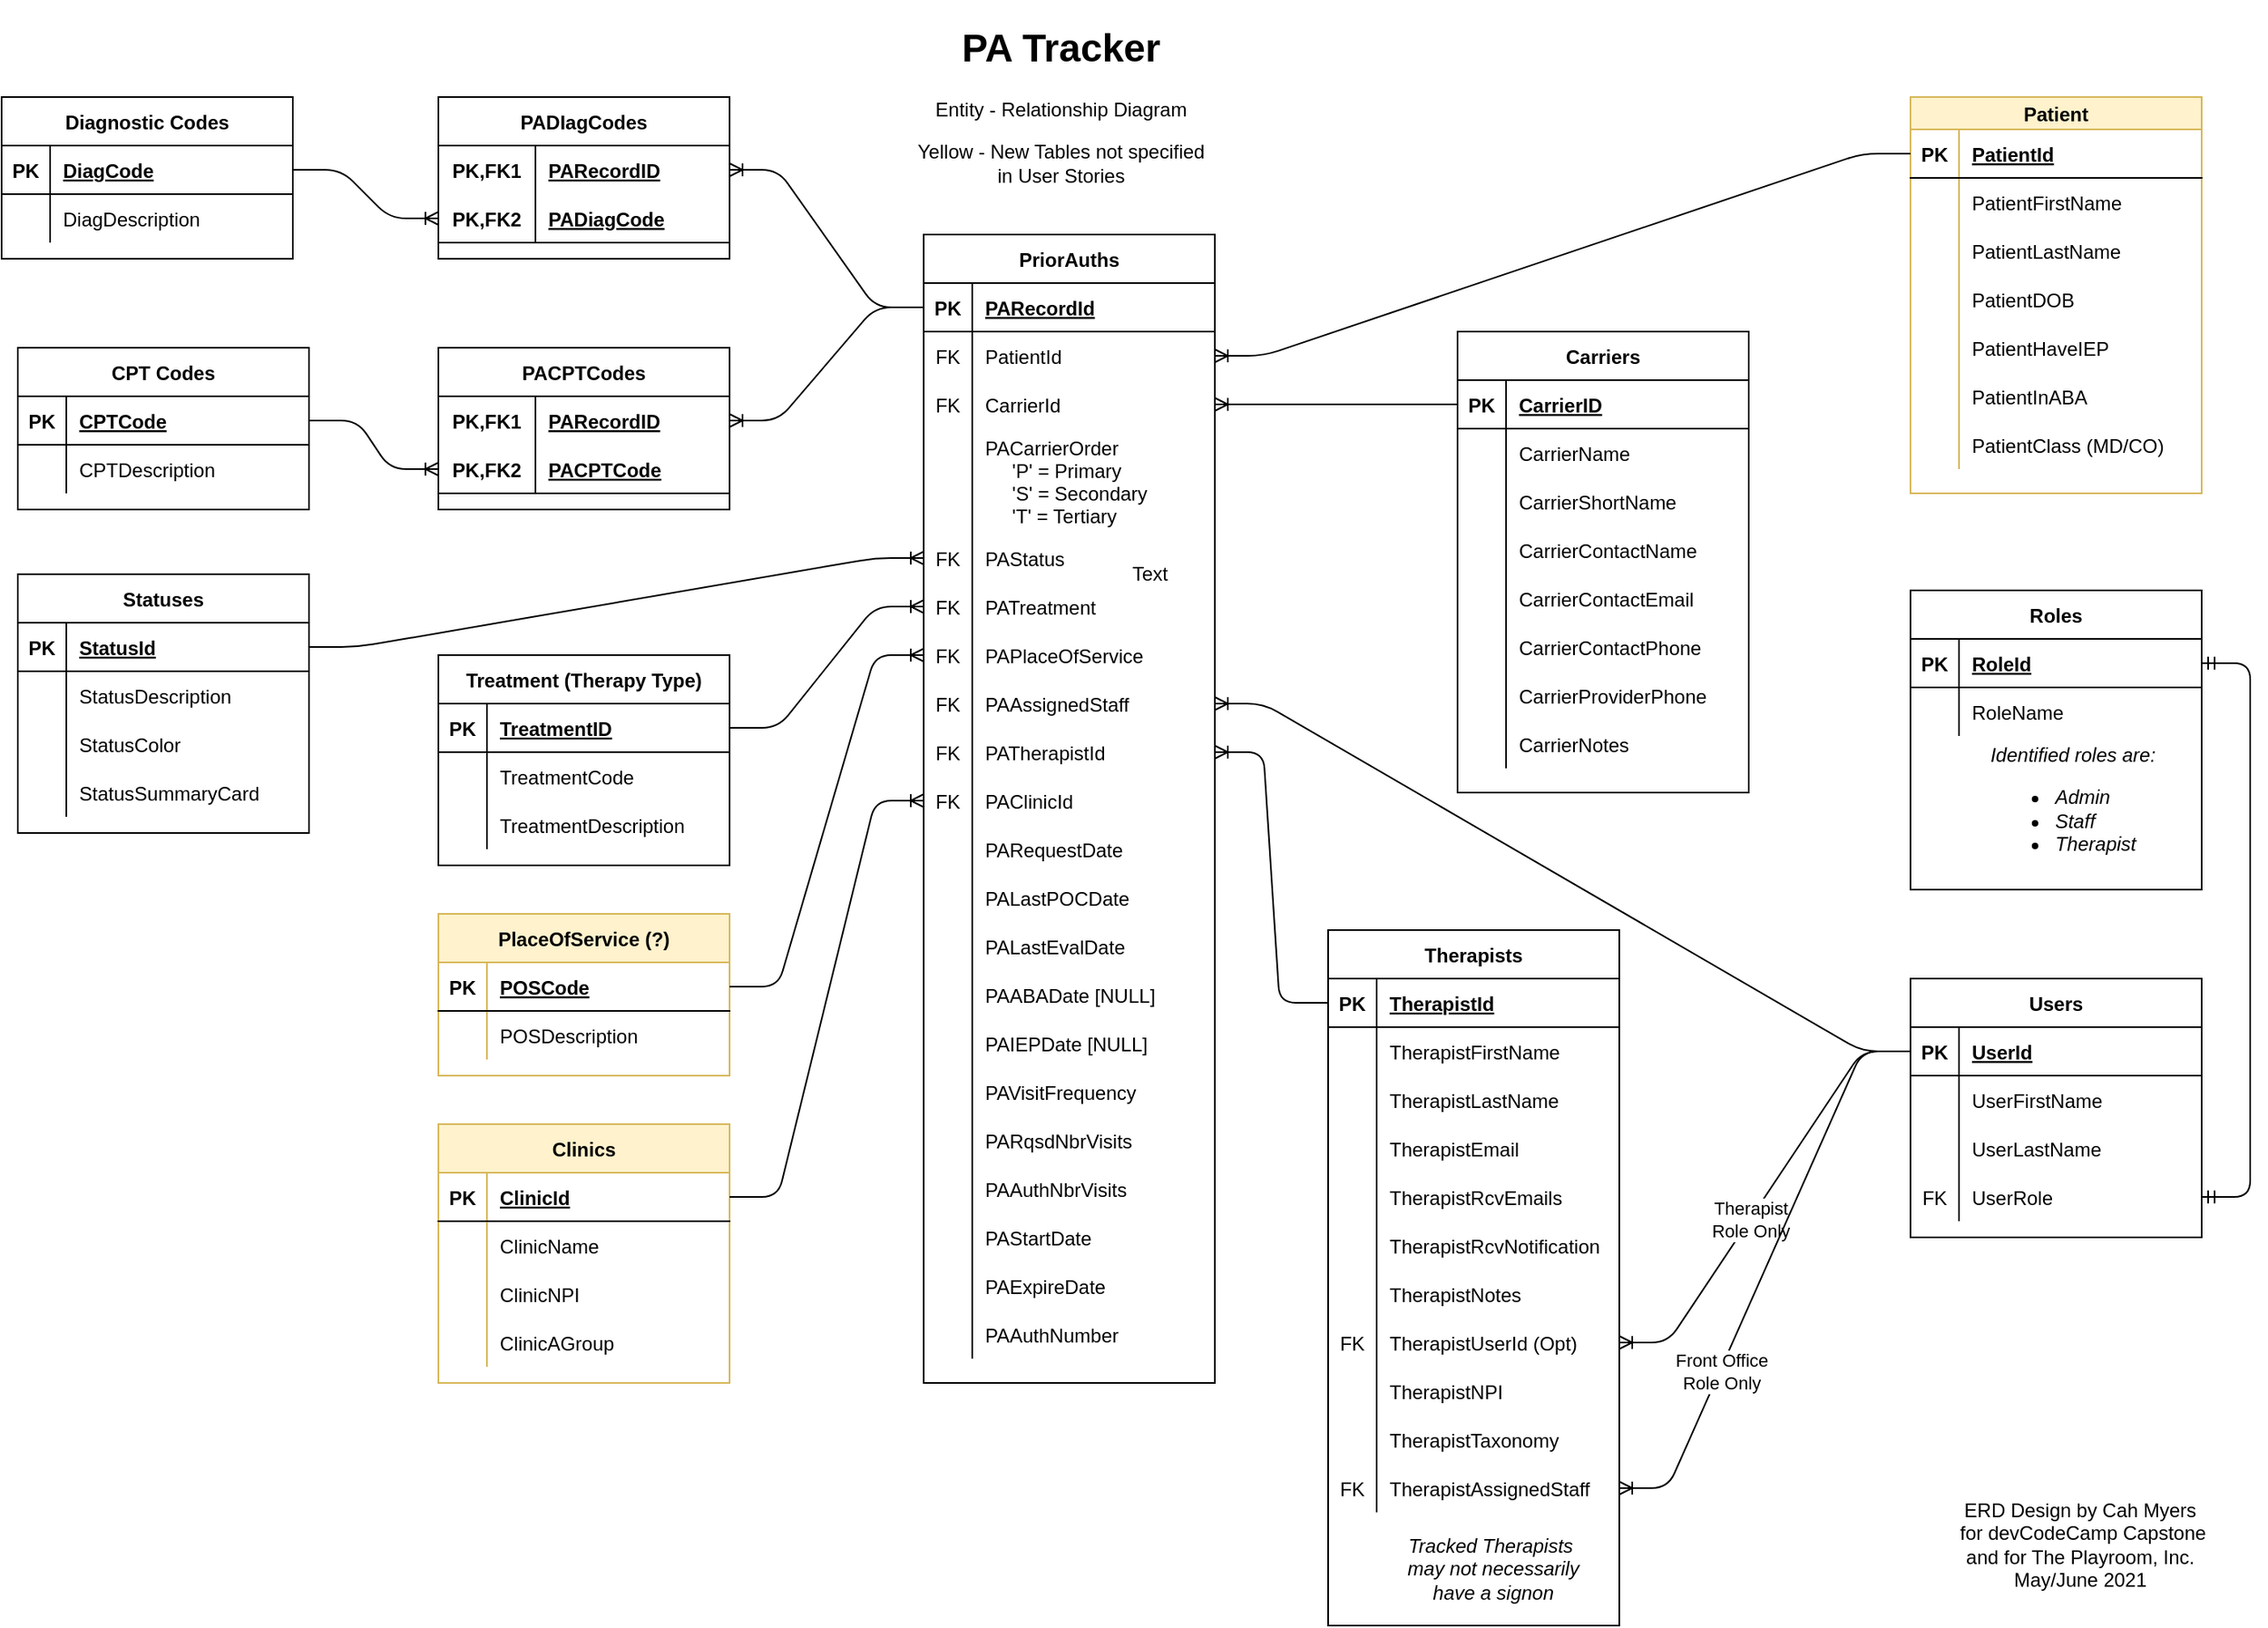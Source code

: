 <mxfile version="14.6.13" type="github">
  <diagram id="R2lEEEUBdFMjLlhIrx00" name="Page-1">
    <mxGraphModel dx="2031" dy="1143" grid="1" gridSize="10" guides="1" tooltips="1" connect="1" arrows="1" fold="1" page="1" pageScale="1" pageWidth="1700" pageHeight="1100" math="0" shadow="0" extFonts="Permanent Marker^https://fonts.googleapis.com/css?family=Permanent+Marker">
      <root>
        <mxCell id="0" />
        <mxCell id="1" parent="0" />
        <mxCell id="P7OZJWQYa5IZQyr4ZLPv-1" value="CPT Codes" style="shape=table;startSize=30;container=1;collapsible=1;childLayout=tableLayout;fixedRows=1;rowLines=0;fontStyle=1;align=center;resizeLast=1;" vertex="1" parent="1">
          <mxGeometry x="150" y="245" width="180" height="100" as="geometry" />
        </mxCell>
        <mxCell id="P7OZJWQYa5IZQyr4ZLPv-2" value="" style="shape=partialRectangle;collapsible=0;dropTarget=0;pointerEvents=0;fillColor=none;top=0;left=0;bottom=1;right=0;points=[[0,0.5],[1,0.5]];portConstraint=eastwest;" vertex="1" parent="P7OZJWQYa5IZQyr4ZLPv-1">
          <mxGeometry y="30" width="180" height="30" as="geometry" />
        </mxCell>
        <mxCell id="P7OZJWQYa5IZQyr4ZLPv-3" value="PK" style="shape=partialRectangle;connectable=0;fillColor=none;top=0;left=0;bottom=0;right=0;fontStyle=1;overflow=hidden;" vertex="1" parent="P7OZJWQYa5IZQyr4ZLPv-2">
          <mxGeometry width="30" height="30" as="geometry" />
        </mxCell>
        <mxCell id="P7OZJWQYa5IZQyr4ZLPv-4" value="CPTCode" style="shape=partialRectangle;connectable=0;fillColor=none;top=0;left=0;bottom=0;right=0;align=left;spacingLeft=6;fontStyle=5;overflow=hidden;" vertex="1" parent="P7OZJWQYa5IZQyr4ZLPv-2">
          <mxGeometry x="30" width="150" height="30" as="geometry" />
        </mxCell>
        <mxCell id="P7OZJWQYa5IZQyr4ZLPv-5" value="" style="shape=partialRectangle;collapsible=0;dropTarget=0;pointerEvents=0;fillColor=none;top=0;left=0;bottom=0;right=0;points=[[0,0.5],[1,0.5]];portConstraint=eastwest;" vertex="1" parent="P7OZJWQYa5IZQyr4ZLPv-1">
          <mxGeometry y="60" width="180" height="30" as="geometry" />
        </mxCell>
        <mxCell id="P7OZJWQYa5IZQyr4ZLPv-6" value="" style="shape=partialRectangle;connectable=0;fillColor=none;top=0;left=0;bottom=0;right=0;editable=1;overflow=hidden;" vertex="1" parent="P7OZJWQYa5IZQyr4ZLPv-5">
          <mxGeometry width="30" height="30" as="geometry" />
        </mxCell>
        <mxCell id="P7OZJWQYa5IZQyr4ZLPv-7" value="CPTDescription" style="shape=partialRectangle;connectable=0;fillColor=none;top=0;left=0;bottom=0;right=0;align=left;spacingLeft=6;overflow=hidden;" vertex="1" parent="P7OZJWQYa5IZQyr4ZLPv-5">
          <mxGeometry x="30" width="150" height="30" as="geometry" />
        </mxCell>
        <mxCell id="P7OZJWQYa5IZQyr4ZLPv-14" value="Diagnostic Codes" style="shape=table;startSize=30;container=1;collapsible=1;childLayout=tableLayout;fixedRows=1;rowLines=0;fontStyle=1;align=center;resizeLast=1;" vertex="1" parent="1">
          <mxGeometry x="140" y="90" width="180" height="100" as="geometry" />
        </mxCell>
        <mxCell id="P7OZJWQYa5IZQyr4ZLPv-15" value="" style="shape=partialRectangle;collapsible=0;dropTarget=0;pointerEvents=0;fillColor=none;top=0;left=0;bottom=1;right=0;points=[[0,0.5],[1,0.5]];portConstraint=eastwest;" vertex="1" parent="P7OZJWQYa5IZQyr4ZLPv-14">
          <mxGeometry y="30" width="180" height="30" as="geometry" />
        </mxCell>
        <mxCell id="P7OZJWQYa5IZQyr4ZLPv-16" value="PK" style="shape=partialRectangle;connectable=0;fillColor=none;top=0;left=0;bottom=0;right=0;fontStyle=1;overflow=hidden;" vertex="1" parent="P7OZJWQYa5IZQyr4ZLPv-15">
          <mxGeometry width="30" height="30" as="geometry" />
        </mxCell>
        <mxCell id="P7OZJWQYa5IZQyr4ZLPv-17" value="DiagCode" style="shape=partialRectangle;connectable=0;fillColor=none;top=0;left=0;bottom=0;right=0;align=left;spacingLeft=6;fontStyle=5;overflow=hidden;" vertex="1" parent="P7OZJWQYa5IZQyr4ZLPv-15">
          <mxGeometry x="30" width="150" height="30" as="geometry" />
        </mxCell>
        <mxCell id="P7OZJWQYa5IZQyr4ZLPv-18" value="" style="shape=partialRectangle;collapsible=0;dropTarget=0;pointerEvents=0;fillColor=none;top=0;left=0;bottom=0;right=0;points=[[0,0.5],[1,0.5]];portConstraint=eastwest;" vertex="1" parent="P7OZJWQYa5IZQyr4ZLPv-14">
          <mxGeometry y="60" width="180" height="30" as="geometry" />
        </mxCell>
        <mxCell id="P7OZJWQYa5IZQyr4ZLPv-19" value="" style="shape=partialRectangle;connectable=0;fillColor=none;top=0;left=0;bottom=0;right=0;editable=1;overflow=hidden;" vertex="1" parent="P7OZJWQYa5IZQyr4ZLPv-18">
          <mxGeometry width="30" height="30" as="geometry" />
        </mxCell>
        <mxCell id="P7OZJWQYa5IZQyr4ZLPv-20" value="DiagDescription" style="shape=partialRectangle;connectable=0;fillColor=none;top=0;left=0;bottom=0;right=0;align=left;spacingLeft=6;overflow=hidden;" vertex="1" parent="P7OZJWQYa5IZQyr4ZLPv-18">
          <mxGeometry x="30" width="150" height="30" as="geometry" />
        </mxCell>
        <mxCell id="P7OZJWQYa5IZQyr4ZLPv-27" value="Treatment (Therapy Type)" style="shape=table;startSize=30;container=1;collapsible=1;childLayout=tableLayout;fixedRows=1;rowLines=0;fontStyle=1;align=center;resizeLast=1;" vertex="1" parent="1">
          <mxGeometry x="410" y="435" width="180" height="130" as="geometry" />
        </mxCell>
        <mxCell id="P7OZJWQYa5IZQyr4ZLPv-28" value="" style="shape=partialRectangle;collapsible=0;dropTarget=0;pointerEvents=0;fillColor=none;top=0;left=0;bottom=1;right=0;points=[[0,0.5],[1,0.5]];portConstraint=eastwest;" vertex="1" parent="P7OZJWQYa5IZQyr4ZLPv-27">
          <mxGeometry y="30" width="180" height="30" as="geometry" />
        </mxCell>
        <mxCell id="P7OZJWQYa5IZQyr4ZLPv-29" value="PK" style="shape=partialRectangle;connectable=0;fillColor=none;top=0;left=0;bottom=0;right=0;fontStyle=1;overflow=hidden;" vertex="1" parent="P7OZJWQYa5IZQyr4ZLPv-28">
          <mxGeometry width="30" height="30" as="geometry" />
        </mxCell>
        <mxCell id="P7OZJWQYa5IZQyr4ZLPv-30" value="TreatmentID" style="shape=partialRectangle;connectable=0;fillColor=none;top=0;left=0;bottom=0;right=0;align=left;spacingLeft=6;fontStyle=5;overflow=hidden;" vertex="1" parent="P7OZJWQYa5IZQyr4ZLPv-28">
          <mxGeometry x="30" width="150" height="30" as="geometry" />
        </mxCell>
        <mxCell id="P7OZJWQYa5IZQyr4ZLPv-31" value="" style="shape=partialRectangle;collapsible=0;dropTarget=0;pointerEvents=0;fillColor=none;top=0;left=0;bottom=0;right=0;points=[[0,0.5],[1,0.5]];portConstraint=eastwest;" vertex="1" parent="P7OZJWQYa5IZQyr4ZLPv-27">
          <mxGeometry y="60" width="180" height="30" as="geometry" />
        </mxCell>
        <mxCell id="P7OZJWQYa5IZQyr4ZLPv-32" value="" style="shape=partialRectangle;connectable=0;fillColor=none;top=0;left=0;bottom=0;right=0;editable=1;overflow=hidden;" vertex="1" parent="P7OZJWQYa5IZQyr4ZLPv-31">
          <mxGeometry width="30" height="30" as="geometry" />
        </mxCell>
        <mxCell id="P7OZJWQYa5IZQyr4ZLPv-33" value="TreatmentCode" style="shape=partialRectangle;connectable=0;fillColor=none;top=0;left=0;bottom=0;right=0;align=left;spacingLeft=6;overflow=hidden;" vertex="1" parent="P7OZJWQYa5IZQyr4ZLPv-31">
          <mxGeometry x="30" width="150" height="30" as="geometry" />
        </mxCell>
        <mxCell id="P7OZJWQYa5IZQyr4ZLPv-34" value="" style="shape=partialRectangle;collapsible=0;dropTarget=0;pointerEvents=0;fillColor=none;top=0;left=0;bottom=0;right=0;points=[[0,0.5],[1,0.5]];portConstraint=eastwest;" vertex="1" parent="P7OZJWQYa5IZQyr4ZLPv-27">
          <mxGeometry y="90" width="180" height="30" as="geometry" />
        </mxCell>
        <mxCell id="P7OZJWQYa5IZQyr4ZLPv-35" value="" style="shape=partialRectangle;connectable=0;fillColor=none;top=0;left=0;bottom=0;right=0;editable=1;overflow=hidden;" vertex="1" parent="P7OZJWQYa5IZQyr4ZLPv-34">
          <mxGeometry width="30" height="30" as="geometry" />
        </mxCell>
        <mxCell id="P7OZJWQYa5IZQyr4ZLPv-36" value="TreatmentDescription" style="shape=partialRectangle;connectable=0;fillColor=none;top=0;left=0;bottom=0;right=0;align=left;spacingLeft=6;overflow=hidden;" vertex="1" parent="P7OZJWQYa5IZQyr4ZLPv-34">
          <mxGeometry x="30" width="150" height="30" as="geometry" />
        </mxCell>
        <mxCell id="P7OZJWQYa5IZQyr4ZLPv-40" value="Carriers" style="shape=table;startSize=30;container=1;collapsible=1;childLayout=tableLayout;fixedRows=1;rowLines=0;fontStyle=1;align=center;resizeLast=1;" vertex="1" parent="1">
          <mxGeometry x="1040" y="235" width="180" height="285" as="geometry" />
        </mxCell>
        <mxCell id="P7OZJWQYa5IZQyr4ZLPv-41" value="" style="shape=partialRectangle;collapsible=0;dropTarget=0;pointerEvents=0;fillColor=none;top=0;left=0;bottom=1;right=0;points=[[0,0.5],[1,0.5]];portConstraint=eastwest;" vertex="1" parent="P7OZJWQYa5IZQyr4ZLPv-40">
          <mxGeometry y="30" width="180" height="30" as="geometry" />
        </mxCell>
        <mxCell id="P7OZJWQYa5IZQyr4ZLPv-42" value="PK" style="shape=partialRectangle;connectable=0;fillColor=none;top=0;left=0;bottom=0;right=0;fontStyle=1;overflow=hidden;" vertex="1" parent="P7OZJWQYa5IZQyr4ZLPv-41">
          <mxGeometry width="30" height="30" as="geometry" />
        </mxCell>
        <mxCell id="P7OZJWQYa5IZQyr4ZLPv-43" value="CarrierID" style="shape=partialRectangle;connectable=0;fillColor=none;top=0;left=0;bottom=0;right=0;align=left;spacingLeft=6;fontStyle=5;overflow=hidden;" vertex="1" parent="P7OZJWQYa5IZQyr4ZLPv-41">
          <mxGeometry x="30" width="150" height="30" as="geometry" />
        </mxCell>
        <mxCell id="P7OZJWQYa5IZQyr4ZLPv-44" value="" style="shape=partialRectangle;collapsible=0;dropTarget=0;pointerEvents=0;fillColor=none;top=0;left=0;bottom=0;right=0;points=[[0,0.5],[1,0.5]];portConstraint=eastwest;" vertex="1" parent="P7OZJWQYa5IZQyr4ZLPv-40">
          <mxGeometry y="60" width="180" height="30" as="geometry" />
        </mxCell>
        <mxCell id="P7OZJWQYa5IZQyr4ZLPv-45" value="" style="shape=partialRectangle;connectable=0;fillColor=none;top=0;left=0;bottom=0;right=0;editable=1;overflow=hidden;" vertex="1" parent="P7OZJWQYa5IZQyr4ZLPv-44">
          <mxGeometry width="30" height="30" as="geometry" />
        </mxCell>
        <mxCell id="P7OZJWQYa5IZQyr4ZLPv-46" value="CarrierName" style="shape=partialRectangle;connectable=0;fillColor=none;top=0;left=0;bottom=0;right=0;align=left;spacingLeft=6;overflow=hidden;" vertex="1" parent="P7OZJWQYa5IZQyr4ZLPv-44">
          <mxGeometry x="30" width="150" height="30" as="geometry" />
        </mxCell>
        <mxCell id="P7OZJWQYa5IZQyr4ZLPv-47" value="" style="shape=partialRectangle;collapsible=0;dropTarget=0;pointerEvents=0;fillColor=none;top=0;left=0;bottom=0;right=0;points=[[0,0.5],[1,0.5]];portConstraint=eastwest;" vertex="1" parent="P7OZJWQYa5IZQyr4ZLPv-40">
          <mxGeometry y="90" width="180" height="30" as="geometry" />
        </mxCell>
        <mxCell id="P7OZJWQYa5IZQyr4ZLPv-48" value="" style="shape=partialRectangle;connectable=0;fillColor=none;top=0;left=0;bottom=0;right=0;editable=1;overflow=hidden;" vertex="1" parent="P7OZJWQYa5IZQyr4ZLPv-47">
          <mxGeometry width="30" height="30" as="geometry" />
        </mxCell>
        <mxCell id="P7OZJWQYa5IZQyr4ZLPv-49" value="CarrierShortName" style="shape=partialRectangle;connectable=0;fillColor=none;top=0;left=0;bottom=0;right=0;align=left;spacingLeft=6;overflow=hidden;" vertex="1" parent="P7OZJWQYa5IZQyr4ZLPv-47">
          <mxGeometry x="30" width="150" height="30" as="geometry" />
        </mxCell>
        <mxCell id="P7OZJWQYa5IZQyr4ZLPv-50" value="" style="shape=partialRectangle;collapsible=0;dropTarget=0;pointerEvents=0;fillColor=none;top=0;left=0;bottom=0;right=0;points=[[0,0.5],[1,0.5]];portConstraint=eastwest;" vertex="1" parent="P7OZJWQYa5IZQyr4ZLPv-40">
          <mxGeometry y="120" width="180" height="30" as="geometry" />
        </mxCell>
        <mxCell id="P7OZJWQYa5IZQyr4ZLPv-51" value="" style="shape=partialRectangle;connectable=0;fillColor=none;top=0;left=0;bottom=0;right=0;editable=1;overflow=hidden;" vertex="1" parent="P7OZJWQYa5IZQyr4ZLPv-50">
          <mxGeometry width="30" height="30" as="geometry" />
        </mxCell>
        <mxCell id="P7OZJWQYa5IZQyr4ZLPv-52" value="CarrierContactName" style="shape=partialRectangle;connectable=0;fillColor=none;top=0;left=0;bottom=0;right=0;align=left;spacingLeft=6;overflow=hidden;" vertex="1" parent="P7OZJWQYa5IZQyr4ZLPv-50">
          <mxGeometry x="30" width="150" height="30" as="geometry" />
        </mxCell>
        <mxCell id="P7OZJWQYa5IZQyr4ZLPv-53" value="" style="shape=partialRectangle;collapsible=0;dropTarget=0;pointerEvents=0;fillColor=none;top=0;left=0;bottom=0;right=0;points=[[0,0.5],[1,0.5]];portConstraint=eastwest;" vertex="1" parent="P7OZJWQYa5IZQyr4ZLPv-40">
          <mxGeometry y="150" width="180" height="30" as="geometry" />
        </mxCell>
        <mxCell id="P7OZJWQYa5IZQyr4ZLPv-54" value="" style="shape=partialRectangle;connectable=0;fillColor=none;top=0;left=0;bottom=0;right=0;editable=1;overflow=hidden;" vertex="1" parent="P7OZJWQYa5IZQyr4ZLPv-53">
          <mxGeometry width="30" height="30" as="geometry" />
        </mxCell>
        <mxCell id="P7OZJWQYa5IZQyr4ZLPv-55" value="CarrierContactEmail" style="shape=partialRectangle;connectable=0;fillColor=none;top=0;left=0;bottom=0;right=0;align=left;spacingLeft=6;overflow=hidden;" vertex="1" parent="P7OZJWQYa5IZQyr4ZLPv-53">
          <mxGeometry x="30" width="150" height="30" as="geometry" />
        </mxCell>
        <mxCell id="P7OZJWQYa5IZQyr4ZLPv-56" value="" style="shape=partialRectangle;collapsible=0;dropTarget=0;pointerEvents=0;fillColor=none;top=0;left=0;bottom=0;right=0;points=[[0,0.5],[1,0.5]];portConstraint=eastwest;" vertex="1" parent="P7OZJWQYa5IZQyr4ZLPv-40">
          <mxGeometry y="180" width="180" height="30" as="geometry" />
        </mxCell>
        <mxCell id="P7OZJWQYa5IZQyr4ZLPv-57" value="" style="shape=partialRectangle;connectable=0;fillColor=none;top=0;left=0;bottom=0;right=0;editable=1;overflow=hidden;" vertex="1" parent="P7OZJWQYa5IZQyr4ZLPv-56">
          <mxGeometry width="30" height="30" as="geometry" />
        </mxCell>
        <mxCell id="P7OZJWQYa5IZQyr4ZLPv-58" value="CarrierContactPhone" style="shape=partialRectangle;connectable=0;fillColor=none;top=0;left=0;bottom=0;right=0;align=left;spacingLeft=6;overflow=hidden;" vertex="1" parent="P7OZJWQYa5IZQyr4ZLPv-56">
          <mxGeometry x="30" width="150" height="30" as="geometry" />
        </mxCell>
        <mxCell id="P7OZJWQYa5IZQyr4ZLPv-59" value="" style="shape=partialRectangle;collapsible=0;dropTarget=0;pointerEvents=0;fillColor=none;top=0;left=0;bottom=0;right=0;points=[[0,0.5],[1,0.5]];portConstraint=eastwest;" vertex="1" parent="P7OZJWQYa5IZQyr4ZLPv-40">
          <mxGeometry y="210" width="180" height="30" as="geometry" />
        </mxCell>
        <mxCell id="P7OZJWQYa5IZQyr4ZLPv-60" value="" style="shape=partialRectangle;connectable=0;fillColor=none;top=0;left=0;bottom=0;right=0;editable=1;overflow=hidden;" vertex="1" parent="P7OZJWQYa5IZQyr4ZLPv-59">
          <mxGeometry width="30" height="30" as="geometry" />
        </mxCell>
        <mxCell id="P7OZJWQYa5IZQyr4ZLPv-61" value="CarrierProviderPhone" style="shape=partialRectangle;connectable=0;fillColor=none;top=0;left=0;bottom=0;right=0;align=left;spacingLeft=6;overflow=hidden;" vertex="1" parent="P7OZJWQYa5IZQyr4ZLPv-59">
          <mxGeometry x="30" width="150" height="30" as="geometry" />
        </mxCell>
        <mxCell id="P7OZJWQYa5IZQyr4ZLPv-62" value="" style="shape=partialRectangle;collapsible=0;dropTarget=0;pointerEvents=0;fillColor=none;top=0;left=0;bottom=0;right=0;points=[[0,0.5],[1,0.5]];portConstraint=eastwest;" vertex="1" parent="P7OZJWQYa5IZQyr4ZLPv-40">
          <mxGeometry y="240" width="180" height="30" as="geometry" />
        </mxCell>
        <mxCell id="P7OZJWQYa5IZQyr4ZLPv-63" value="" style="shape=partialRectangle;connectable=0;fillColor=none;top=0;left=0;bottom=0;right=0;editable=1;overflow=hidden;" vertex="1" parent="P7OZJWQYa5IZQyr4ZLPv-62">
          <mxGeometry width="30" height="30" as="geometry" />
        </mxCell>
        <mxCell id="P7OZJWQYa5IZQyr4ZLPv-64" value="CarrierNotes" style="shape=partialRectangle;connectable=0;fillColor=none;top=0;left=0;bottom=0;right=0;align=left;spacingLeft=6;overflow=hidden;" vertex="1" parent="P7OZJWQYa5IZQyr4ZLPv-62">
          <mxGeometry x="30" width="150" height="30" as="geometry" />
        </mxCell>
        <mxCell id="P7OZJWQYa5IZQyr4ZLPv-87" value="Patient" style="shape=table;startSize=20;container=1;collapsible=1;childLayout=tableLayout;fixedRows=1;rowLines=0;fontStyle=1;align=center;resizeLast=1;fillColor=#fff2cc;strokeColor=#d6b656;" vertex="1" parent="1">
          <mxGeometry x="1320" y="90" width="180" height="245" as="geometry" />
        </mxCell>
        <mxCell id="P7OZJWQYa5IZQyr4ZLPv-88" value="" style="shape=partialRectangle;collapsible=0;dropTarget=0;pointerEvents=0;fillColor=none;top=0;left=0;bottom=1;right=0;points=[[0,0.5],[1,0.5]];portConstraint=eastwest;" vertex="1" parent="P7OZJWQYa5IZQyr4ZLPv-87">
          <mxGeometry y="20" width="180" height="30" as="geometry" />
        </mxCell>
        <mxCell id="P7OZJWQYa5IZQyr4ZLPv-89" value="PK" style="shape=partialRectangle;connectable=0;fillColor=none;top=0;left=0;bottom=0;right=0;fontStyle=1;overflow=hidden;" vertex="1" parent="P7OZJWQYa5IZQyr4ZLPv-88">
          <mxGeometry width="30" height="30" as="geometry" />
        </mxCell>
        <mxCell id="P7OZJWQYa5IZQyr4ZLPv-90" value="PatientId" style="shape=partialRectangle;connectable=0;fillColor=none;top=0;left=0;bottom=0;right=0;align=left;spacingLeft=6;fontStyle=5;overflow=hidden;" vertex="1" parent="P7OZJWQYa5IZQyr4ZLPv-88">
          <mxGeometry x="30" width="150" height="30" as="geometry" />
        </mxCell>
        <mxCell id="P7OZJWQYa5IZQyr4ZLPv-91" value="" style="shape=partialRectangle;collapsible=0;dropTarget=0;pointerEvents=0;fillColor=none;top=0;left=0;bottom=0;right=0;points=[[0,0.5],[1,0.5]];portConstraint=eastwest;" vertex="1" parent="P7OZJWQYa5IZQyr4ZLPv-87">
          <mxGeometry y="50" width="180" height="30" as="geometry" />
        </mxCell>
        <mxCell id="P7OZJWQYa5IZQyr4ZLPv-92" value="" style="shape=partialRectangle;connectable=0;fillColor=none;top=0;left=0;bottom=0;right=0;editable=1;overflow=hidden;" vertex="1" parent="P7OZJWQYa5IZQyr4ZLPv-91">
          <mxGeometry width="30" height="30" as="geometry" />
        </mxCell>
        <mxCell id="P7OZJWQYa5IZQyr4ZLPv-93" value="PatientFirstName" style="shape=partialRectangle;connectable=0;fillColor=none;top=0;left=0;bottom=0;right=0;align=left;spacingLeft=6;overflow=hidden;" vertex="1" parent="P7OZJWQYa5IZQyr4ZLPv-91">
          <mxGeometry x="30" width="150" height="30" as="geometry" />
        </mxCell>
        <mxCell id="P7OZJWQYa5IZQyr4ZLPv-94" value="" style="shape=partialRectangle;collapsible=0;dropTarget=0;pointerEvents=0;fillColor=none;top=0;left=0;bottom=0;right=0;points=[[0,0.5],[1,0.5]];portConstraint=eastwest;" vertex="1" parent="P7OZJWQYa5IZQyr4ZLPv-87">
          <mxGeometry y="80" width="180" height="30" as="geometry" />
        </mxCell>
        <mxCell id="P7OZJWQYa5IZQyr4ZLPv-95" value="" style="shape=partialRectangle;connectable=0;fillColor=none;top=0;left=0;bottom=0;right=0;editable=1;overflow=hidden;" vertex="1" parent="P7OZJWQYa5IZQyr4ZLPv-94">
          <mxGeometry width="30" height="30" as="geometry" />
        </mxCell>
        <mxCell id="P7OZJWQYa5IZQyr4ZLPv-96" value="PatientLastName" style="shape=partialRectangle;connectable=0;fillColor=none;top=0;left=0;bottom=0;right=0;align=left;spacingLeft=6;overflow=hidden;" vertex="1" parent="P7OZJWQYa5IZQyr4ZLPv-94">
          <mxGeometry x="30" width="150" height="30" as="geometry" />
        </mxCell>
        <mxCell id="P7OZJWQYa5IZQyr4ZLPv-97" value="" style="shape=partialRectangle;collapsible=0;dropTarget=0;pointerEvents=0;fillColor=none;top=0;left=0;bottom=0;right=0;points=[[0,0.5],[1,0.5]];portConstraint=eastwest;" vertex="1" parent="P7OZJWQYa5IZQyr4ZLPv-87">
          <mxGeometry y="110" width="180" height="30" as="geometry" />
        </mxCell>
        <mxCell id="P7OZJWQYa5IZQyr4ZLPv-98" value="" style="shape=partialRectangle;connectable=0;fillColor=none;top=0;left=0;bottom=0;right=0;editable=1;overflow=hidden;" vertex="1" parent="P7OZJWQYa5IZQyr4ZLPv-97">
          <mxGeometry width="30" height="30" as="geometry" />
        </mxCell>
        <mxCell id="P7OZJWQYa5IZQyr4ZLPv-99" value="PatientDOB" style="shape=partialRectangle;connectable=0;fillColor=none;top=0;left=0;bottom=0;right=0;align=left;spacingLeft=6;overflow=hidden;" vertex="1" parent="P7OZJWQYa5IZQyr4ZLPv-97">
          <mxGeometry x="30" width="150" height="30" as="geometry" />
        </mxCell>
        <mxCell id="P7OZJWQYa5IZQyr4ZLPv-205" value="" style="shape=partialRectangle;collapsible=0;dropTarget=0;pointerEvents=0;fillColor=none;top=0;left=0;bottom=0;right=0;points=[[0,0.5],[1,0.5]];portConstraint=eastwest;" vertex="1" parent="P7OZJWQYa5IZQyr4ZLPv-87">
          <mxGeometry y="140" width="180" height="30" as="geometry" />
        </mxCell>
        <mxCell id="P7OZJWQYa5IZQyr4ZLPv-206" value="" style="shape=partialRectangle;connectable=0;fillColor=none;top=0;left=0;bottom=0;right=0;editable=1;overflow=hidden;" vertex="1" parent="P7OZJWQYa5IZQyr4ZLPv-205">
          <mxGeometry width="30" height="30" as="geometry" />
        </mxCell>
        <mxCell id="P7OZJWQYa5IZQyr4ZLPv-207" value="PatientHaveIEP" style="shape=partialRectangle;connectable=0;fillColor=none;top=0;left=0;bottom=0;right=0;align=left;spacingLeft=6;overflow=hidden;" vertex="1" parent="P7OZJWQYa5IZQyr4ZLPv-205">
          <mxGeometry x="30" width="150" height="30" as="geometry" />
        </mxCell>
        <mxCell id="P7OZJWQYa5IZQyr4ZLPv-208" value="" style="shape=partialRectangle;collapsible=0;dropTarget=0;pointerEvents=0;fillColor=none;top=0;left=0;bottom=0;right=0;points=[[0,0.5],[1,0.5]];portConstraint=eastwest;" vertex="1" parent="P7OZJWQYa5IZQyr4ZLPv-87">
          <mxGeometry y="170" width="180" height="30" as="geometry" />
        </mxCell>
        <mxCell id="P7OZJWQYa5IZQyr4ZLPv-209" value="" style="shape=partialRectangle;connectable=0;fillColor=none;top=0;left=0;bottom=0;right=0;editable=1;overflow=hidden;" vertex="1" parent="P7OZJWQYa5IZQyr4ZLPv-208">
          <mxGeometry width="30" height="30" as="geometry" />
        </mxCell>
        <mxCell id="P7OZJWQYa5IZQyr4ZLPv-210" value="PatientInABA" style="shape=partialRectangle;connectable=0;fillColor=none;top=0;left=0;bottom=0;right=0;align=left;spacingLeft=6;overflow=hidden;" vertex="1" parent="P7OZJWQYa5IZQyr4ZLPv-208">
          <mxGeometry x="30" width="150" height="30" as="geometry" />
        </mxCell>
        <mxCell id="P7OZJWQYa5IZQyr4ZLPv-316" value="" style="shape=partialRectangle;collapsible=0;dropTarget=0;pointerEvents=0;fillColor=none;top=0;left=0;bottom=0;right=0;points=[[0,0.5],[1,0.5]];portConstraint=eastwest;" vertex="1" parent="P7OZJWQYa5IZQyr4ZLPv-87">
          <mxGeometry y="200" width="180" height="30" as="geometry" />
        </mxCell>
        <mxCell id="P7OZJWQYa5IZQyr4ZLPv-317" value="" style="shape=partialRectangle;connectable=0;fillColor=none;top=0;left=0;bottom=0;right=0;editable=1;overflow=hidden;" vertex="1" parent="P7OZJWQYa5IZQyr4ZLPv-316">
          <mxGeometry width="30" height="30" as="geometry" />
        </mxCell>
        <mxCell id="P7OZJWQYa5IZQyr4ZLPv-318" value="PatientClass (MD/CO)" style="shape=partialRectangle;connectable=0;fillColor=none;top=0;left=0;bottom=0;right=0;align=left;spacingLeft=6;overflow=hidden;" vertex="1" parent="P7OZJWQYa5IZQyr4ZLPv-316">
          <mxGeometry x="30" width="150" height="30" as="geometry" />
        </mxCell>
        <mxCell id="P7OZJWQYa5IZQyr4ZLPv-100" value="PlaceOfService (?)" style="shape=table;startSize=30;container=1;collapsible=1;childLayout=tableLayout;fixedRows=1;rowLines=0;fontStyle=1;align=center;resizeLast=1;fillColor=#fff2cc;strokeColor=#d6b656;" vertex="1" parent="1">
          <mxGeometry x="410" y="595" width="180" height="100" as="geometry" />
        </mxCell>
        <mxCell id="P7OZJWQYa5IZQyr4ZLPv-101" value="" style="shape=partialRectangle;collapsible=0;dropTarget=0;pointerEvents=0;fillColor=none;top=0;left=0;bottom=1;right=0;points=[[0,0.5],[1,0.5]];portConstraint=eastwest;" vertex="1" parent="P7OZJWQYa5IZQyr4ZLPv-100">
          <mxGeometry y="30" width="180" height="30" as="geometry" />
        </mxCell>
        <mxCell id="P7OZJWQYa5IZQyr4ZLPv-102" value="PK" style="shape=partialRectangle;connectable=0;fillColor=none;top=0;left=0;bottom=0;right=0;fontStyle=1;overflow=hidden;" vertex="1" parent="P7OZJWQYa5IZQyr4ZLPv-101">
          <mxGeometry width="30" height="30" as="geometry" />
        </mxCell>
        <mxCell id="P7OZJWQYa5IZQyr4ZLPv-103" value="POSCode" style="shape=partialRectangle;connectable=0;fillColor=none;top=0;left=0;bottom=0;right=0;align=left;spacingLeft=6;fontStyle=5;overflow=hidden;" vertex="1" parent="P7OZJWQYa5IZQyr4ZLPv-101">
          <mxGeometry x="30" width="150" height="30" as="geometry" />
        </mxCell>
        <mxCell id="P7OZJWQYa5IZQyr4ZLPv-104" value="" style="shape=partialRectangle;collapsible=0;dropTarget=0;pointerEvents=0;fillColor=none;top=0;left=0;bottom=0;right=0;points=[[0,0.5],[1,0.5]];portConstraint=eastwest;" vertex="1" parent="P7OZJWQYa5IZQyr4ZLPv-100">
          <mxGeometry y="60" width="180" height="30" as="geometry" />
        </mxCell>
        <mxCell id="P7OZJWQYa5IZQyr4ZLPv-105" value="" style="shape=partialRectangle;connectable=0;fillColor=none;top=0;left=0;bottom=0;right=0;editable=1;overflow=hidden;" vertex="1" parent="P7OZJWQYa5IZQyr4ZLPv-104">
          <mxGeometry width="30" height="30" as="geometry" />
        </mxCell>
        <mxCell id="P7OZJWQYa5IZQyr4ZLPv-106" value="POSDescription" style="shape=partialRectangle;connectable=0;fillColor=none;top=0;left=0;bottom=0;right=0;align=left;spacingLeft=6;overflow=hidden;" vertex="1" parent="P7OZJWQYa5IZQyr4ZLPv-104">
          <mxGeometry x="30" width="150" height="30" as="geometry" />
        </mxCell>
        <mxCell id="P7OZJWQYa5IZQyr4ZLPv-113" value="Statuses" style="shape=table;startSize=30;container=1;collapsible=1;childLayout=tableLayout;fixedRows=1;rowLines=0;fontStyle=1;align=center;resizeLast=1;" vertex="1" parent="1">
          <mxGeometry x="150" y="385" width="180" height="160" as="geometry" />
        </mxCell>
        <mxCell id="P7OZJWQYa5IZQyr4ZLPv-114" value="" style="shape=partialRectangle;collapsible=0;dropTarget=0;pointerEvents=0;fillColor=none;top=0;left=0;bottom=1;right=0;points=[[0,0.5],[1,0.5]];portConstraint=eastwest;" vertex="1" parent="P7OZJWQYa5IZQyr4ZLPv-113">
          <mxGeometry y="30" width="180" height="30" as="geometry" />
        </mxCell>
        <mxCell id="P7OZJWQYa5IZQyr4ZLPv-115" value="PK" style="shape=partialRectangle;connectable=0;fillColor=none;top=0;left=0;bottom=0;right=0;fontStyle=1;overflow=hidden;" vertex="1" parent="P7OZJWQYa5IZQyr4ZLPv-114">
          <mxGeometry width="30" height="30" as="geometry" />
        </mxCell>
        <mxCell id="P7OZJWQYa5IZQyr4ZLPv-116" value="StatusId" style="shape=partialRectangle;connectable=0;fillColor=none;top=0;left=0;bottom=0;right=0;align=left;spacingLeft=6;fontStyle=5;overflow=hidden;" vertex="1" parent="P7OZJWQYa5IZQyr4ZLPv-114">
          <mxGeometry x="30" width="150" height="30" as="geometry" />
        </mxCell>
        <mxCell id="P7OZJWQYa5IZQyr4ZLPv-117" value="" style="shape=partialRectangle;collapsible=0;dropTarget=0;pointerEvents=0;fillColor=none;top=0;left=0;bottom=0;right=0;points=[[0,0.5],[1,0.5]];portConstraint=eastwest;" vertex="1" parent="P7OZJWQYa5IZQyr4ZLPv-113">
          <mxGeometry y="60" width="180" height="30" as="geometry" />
        </mxCell>
        <mxCell id="P7OZJWQYa5IZQyr4ZLPv-118" value="" style="shape=partialRectangle;connectable=0;fillColor=none;top=0;left=0;bottom=0;right=0;editable=1;overflow=hidden;" vertex="1" parent="P7OZJWQYa5IZQyr4ZLPv-117">
          <mxGeometry width="30" height="30" as="geometry" />
        </mxCell>
        <mxCell id="P7OZJWQYa5IZQyr4ZLPv-119" value="StatusDescription" style="shape=partialRectangle;connectable=0;fillColor=none;top=0;left=0;bottom=0;right=0;align=left;spacingLeft=6;overflow=hidden;" vertex="1" parent="P7OZJWQYa5IZQyr4ZLPv-117">
          <mxGeometry x="30" width="150" height="30" as="geometry" />
        </mxCell>
        <mxCell id="P7OZJWQYa5IZQyr4ZLPv-120" value="" style="shape=partialRectangle;collapsible=0;dropTarget=0;pointerEvents=0;fillColor=none;top=0;left=0;bottom=0;right=0;points=[[0,0.5],[1,0.5]];portConstraint=eastwest;" vertex="1" parent="P7OZJWQYa5IZQyr4ZLPv-113">
          <mxGeometry y="90" width="180" height="30" as="geometry" />
        </mxCell>
        <mxCell id="P7OZJWQYa5IZQyr4ZLPv-121" value="" style="shape=partialRectangle;connectable=0;fillColor=none;top=0;left=0;bottom=0;right=0;editable=1;overflow=hidden;" vertex="1" parent="P7OZJWQYa5IZQyr4ZLPv-120">
          <mxGeometry width="30" height="30" as="geometry" />
        </mxCell>
        <mxCell id="P7OZJWQYa5IZQyr4ZLPv-122" value="StatusColor" style="shape=partialRectangle;connectable=0;fillColor=none;top=0;left=0;bottom=0;right=0;align=left;spacingLeft=6;overflow=hidden;" vertex="1" parent="P7OZJWQYa5IZQyr4ZLPv-120">
          <mxGeometry x="30" width="150" height="30" as="geometry" />
        </mxCell>
        <mxCell id="P7OZJWQYa5IZQyr4ZLPv-126" value="" style="shape=partialRectangle;collapsible=0;dropTarget=0;pointerEvents=0;fillColor=none;top=0;left=0;bottom=0;right=0;points=[[0,0.5],[1,0.5]];portConstraint=eastwest;" vertex="1" parent="P7OZJWQYa5IZQyr4ZLPv-113">
          <mxGeometry y="120" width="180" height="30" as="geometry" />
        </mxCell>
        <mxCell id="P7OZJWQYa5IZQyr4ZLPv-127" value="" style="shape=partialRectangle;connectable=0;fillColor=none;top=0;left=0;bottom=0;right=0;editable=1;overflow=hidden;" vertex="1" parent="P7OZJWQYa5IZQyr4ZLPv-126">
          <mxGeometry width="30" height="30" as="geometry" />
        </mxCell>
        <mxCell id="P7OZJWQYa5IZQyr4ZLPv-128" value="StatusSummaryCard" style="shape=partialRectangle;connectable=0;fillColor=none;top=0;left=0;bottom=0;right=0;align=left;spacingLeft=6;overflow=hidden;" vertex="1" parent="P7OZJWQYa5IZQyr4ZLPv-126">
          <mxGeometry x="30" width="150" height="30" as="geometry" />
        </mxCell>
        <mxCell id="P7OZJWQYa5IZQyr4ZLPv-129" value="Users" style="shape=table;startSize=30;container=1;collapsible=1;childLayout=tableLayout;fixedRows=1;rowLines=0;fontStyle=1;align=center;resizeLast=1;" vertex="1" parent="1">
          <mxGeometry x="1320" y="635" width="180" height="160" as="geometry" />
        </mxCell>
        <mxCell id="P7OZJWQYa5IZQyr4ZLPv-130" value="" style="shape=partialRectangle;collapsible=0;dropTarget=0;pointerEvents=0;fillColor=none;top=0;left=0;bottom=1;right=0;points=[[0,0.5],[1,0.5]];portConstraint=eastwest;" vertex="1" parent="P7OZJWQYa5IZQyr4ZLPv-129">
          <mxGeometry y="30" width="180" height="30" as="geometry" />
        </mxCell>
        <mxCell id="P7OZJWQYa5IZQyr4ZLPv-131" value="PK" style="shape=partialRectangle;connectable=0;fillColor=none;top=0;left=0;bottom=0;right=0;fontStyle=1;overflow=hidden;" vertex="1" parent="P7OZJWQYa5IZQyr4ZLPv-130">
          <mxGeometry width="30" height="30" as="geometry" />
        </mxCell>
        <mxCell id="P7OZJWQYa5IZQyr4ZLPv-132" value="UserId" style="shape=partialRectangle;connectable=0;fillColor=none;top=0;left=0;bottom=0;right=0;align=left;spacingLeft=6;fontStyle=5;overflow=hidden;" vertex="1" parent="P7OZJWQYa5IZQyr4ZLPv-130">
          <mxGeometry x="30" width="150" height="30" as="geometry" />
        </mxCell>
        <mxCell id="P7OZJWQYa5IZQyr4ZLPv-133" value="" style="shape=partialRectangle;collapsible=0;dropTarget=0;pointerEvents=0;fillColor=none;top=0;left=0;bottom=0;right=0;points=[[0,0.5],[1,0.5]];portConstraint=eastwest;" vertex="1" parent="P7OZJWQYa5IZQyr4ZLPv-129">
          <mxGeometry y="60" width="180" height="30" as="geometry" />
        </mxCell>
        <mxCell id="P7OZJWQYa5IZQyr4ZLPv-134" value="" style="shape=partialRectangle;connectable=0;fillColor=none;top=0;left=0;bottom=0;right=0;editable=1;overflow=hidden;" vertex="1" parent="P7OZJWQYa5IZQyr4ZLPv-133">
          <mxGeometry width="30" height="30" as="geometry" />
        </mxCell>
        <mxCell id="P7OZJWQYa5IZQyr4ZLPv-135" value="UserFirstName" style="shape=partialRectangle;connectable=0;fillColor=none;top=0;left=0;bottom=0;right=0;align=left;spacingLeft=6;overflow=hidden;" vertex="1" parent="P7OZJWQYa5IZQyr4ZLPv-133">
          <mxGeometry x="30" width="150" height="30" as="geometry" />
        </mxCell>
        <mxCell id="P7OZJWQYa5IZQyr4ZLPv-136" value="" style="shape=partialRectangle;collapsible=0;dropTarget=0;pointerEvents=0;fillColor=none;top=0;left=0;bottom=0;right=0;points=[[0,0.5],[1,0.5]];portConstraint=eastwest;" vertex="1" parent="P7OZJWQYa5IZQyr4ZLPv-129">
          <mxGeometry y="90" width="180" height="30" as="geometry" />
        </mxCell>
        <mxCell id="P7OZJWQYa5IZQyr4ZLPv-137" value="" style="shape=partialRectangle;connectable=0;fillColor=none;top=0;left=0;bottom=0;right=0;editable=1;overflow=hidden;" vertex="1" parent="P7OZJWQYa5IZQyr4ZLPv-136">
          <mxGeometry width="30" height="30" as="geometry" />
        </mxCell>
        <mxCell id="P7OZJWQYa5IZQyr4ZLPv-138" value="UserLastName" style="shape=partialRectangle;connectable=0;fillColor=none;top=0;left=0;bottom=0;right=0;align=left;spacingLeft=6;overflow=hidden;" vertex="1" parent="P7OZJWQYa5IZQyr4ZLPv-136">
          <mxGeometry x="30" width="150" height="30" as="geometry" />
        </mxCell>
        <mxCell id="P7OZJWQYa5IZQyr4ZLPv-139" value="" style="shape=partialRectangle;collapsible=0;dropTarget=0;pointerEvents=0;fillColor=none;top=0;left=0;bottom=0;right=0;points=[[0,0.5],[1,0.5]];portConstraint=eastwest;" vertex="1" parent="P7OZJWQYa5IZQyr4ZLPv-129">
          <mxGeometry y="120" width="180" height="30" as="geometry" />
        </mxCell>
        <mxCell id="P7OZJWQYa5IZQyr4ZLPv-140" value="FK" style="shape=partialRectangle;connectable=0;fillColor=none;top=0;left=0;bottom=0;right=0;editable=1;overflow=hidden;" vertex="1" parent="P7OZJWQYa5IZQyr4ZLPv-139">
          <mxGeometry width="30" height="30" as="geometry" />
        </mxCell>
        <mxCell id="P7OZJWQYa5IZQyr4ZLPv-141" value="UserRole" style="shape=partialRectangle;connectable=0;fillColor=none;top=0;left=0;bottom=0;right=0;align=left;spacingLeft=6;overflow=hidden;" vertex="1" parent="P7OZJWQYa5IZQyr4ZLPv-139">
          <mxGeometry x="30" width="150" height="30" as="geometry" />
        </mxCell>
        <mxCell id="P7OZJWQYa5IZQyr4ZLPv-173" value="PriorAuths" style="shape=table;startSize=30;container=1;collapsible=1;childLayout=tableLayout;fixedRows=1;rowLines=0;fontStyle=1;align=center;resizeLast=1;" vertex="1" parent="1">
          <mxGeometry x="710" y="175" width="180" height="710" as="geometry" />
        </mxCell>
        <mxCell id="P7OZJWQYa5IZQyr4ZLPv-174" value="" style="shape=partialRectangle;collapsible=0;dropTarget=0;pointerEvents=0;fillColor=none;top=0;left=0;bottom=1;right=0;points=[[0,0.5],[1,0.5]];portConstraint=eastwest;" vertex="1" parent="P7OZJWQYa5IZQyr4ZLPv-173">
          <mxGeometry y="30" width="180" height="30" as="geometry" />
        </mxCell>
        <mxCell id="P7OZJWQYa5IZQyr4ZLPv-175" value="PK" style="shape=partialRectangle;connectable=0;fillColor=none;top=0;left=0;bottom=0;right=0;fontStyle=1;overflow=hidden;" vertex="1" parent="P7OZJWQYa5IZQyr4ZLPv-174">
          <mxGeometry width="30" height="30" as="geometry" />
        </mxCell>
        <mxCell id="P7OZJWQYa5IZQyr4ZLPv-176" value="PARecordId" style="shape=partialRectangle;connectable=0;fillColor=none;top=0;left=0;bottom=0;right=0;align=left;spacingLeft=6;fontStyle=5;overflow=hidden;" vertex="1" parent="P7OZJWQYa5IZQyr4ZLPv-174">
          <mxGeometry x="30" width="150" height="30" as="geometry" />
        </mxCell>
        <mxCell id="P7OZJWQYa5IZQyr4ZLPv-177" value="" style="shape=partialRectangle;collapsible=0;dropTarget=0;pointerEvents=0;fillColor=none;top=0;left=0;bottom=0;right=0;points=[[0,0.5],[1,0.5]];portConstraint=eastwest;" vertex="1" parent="P7OZJWQYa5IZQyr4ZLPv-173">
          <mxGeometry y="60" width="180" height="30" as="geometry" />
        </mxCell>
        <mxCell id="P7OZJWQYa5IZQyr4ZLPv-178" value="FK" style="shape=partialRectangle;connectable=0;fillColor=none;top=0;left=0;bottom=0;right=0;editable=1;overflow=hidden;" vertex="1" parent="P7OZJWQYa5IZQyr4ZLPv-177">
          <mxGeometry width="30" height="30" as="geometry" />
        </mxCell>
        <mxCell id="P7OZJWQYa5IZQyr4ZLPv-179" value="PatientId" style="shape=partialRectangle;connectable=0;fillColor=none;top=0;left=0;bottom=0;right=0;align=left;spacingLeft=6;overflow=hidden;" vertex="1" parent="P7OZJWQYa5IZQyr4ZLPv-177">
          <mxGeometry x="30" width="150" height="30" as="geometry" />
        </mxCell>
        <mxCell id="P7OZJWQYa5IZQyr4ZLPv-180" value="" style="shape=partialRectangle;collapsible=0;dropTarget=0;pointerEvents=0;fillColor=none;top=0;left=0;bottom=0;right=0;points=[[0,0.5],[1,0.5]];portConstraint=eastwest;" vertex="1" parent="P7OZJWQYa5IZQyr4ZLPv-173">
          <mxGeometry y="90" width="180" height="30" as="geometry" />
        </mxCell>
        <mxCell id="P7OZJWQYa5IZQyr4ZLPv-181" value="FK" style="shape=partialRectangle;connectable=0;fillColor=none;top=0;left=0;bottom=0;right=0;editable=1;overflow=hidden;" vertex="1" parent="P7OZJWQYa5IZQyr4ZLPv-180">
          <mxGeometry width="30" height="30" as="geometry" />
        </mxCell>
        <mxCell id="P7OZJWQYa5IZQyr4ZLPv-182" value="CarrierId" style="shape=partialRectangle;connectable=0;fillColor=none;top=0;left=0;bottom=0;right=0;align=left;spacingLeft=6;overflow=hidden;" vertex="1" parent="P7OZJWQYa5IZQyr4ZLPv-180">
          <mxGeometry x="30" width="150" height="30" as="geometry" />
        </mxCell>
        <mxCell id="P7OZJWQYa5IZQyr4ZLPv-183" value="" style="shape=partialRectangle;collapsible=0;dropTarget=0;pointerEvents=0;fillColor=none;top=0;left=0;bottom=0;right=0;points=[[0,0.5],[1,0.5]];portConstraint=eastwest;" vertex="1" parent="P7OZJWQYa5IZQyr4ZLPv-173">
          <mxGeometry y="120" width="180" height="65" as="geometry" />
        </mxCell>
        <mxCell id="P7OZJWQYa5IZQyr4ZLPv-184" value="" style="shape=partialRectangle;connectable=0;fillColor=none;top=0;left=0;bottom=0;right=0;editable=1;overflow=hidden;" vertex="1" parent="P7OZJWQYa5IZQyr4ZLPv-183">
          <mxGeometry width="30" height="65" as="geometry" />
        </mxCell>
        <mxCell id="P7OZJWQYa5IZQyr4ZLPv-185" value="PACarrierOrder &#xa;     &#39;P&#39; = Primary&#xa;     &#39;S&#39; = Secondary&#xa;     &#39;T&#39; = Tertiary" style="shape=partialRectangle;connectable=0;fillColor=none;top=0;left=0;bottom=0;right=0;align=left;spacingLeft=6;overflow=hidden;" vertex="1" parent="P7OZJWQYa5IZQyr4ZLPv-183">
          <mxGeometry x="30" width="150" height="65" as="geometry" />
        </mxCell>
        <mxCell id="P7OZJWQYa5IZQyr4ZLPv-211" value="" style="shape=partialRectangle;collapsible=0;dropTarget=0;pointerEvents=0;fillColor=none;top=0;left=0;bottom=0;right=0;points=[[0,0.5],[1,0.5]];portConstraint=eastwest;" vertex="1" parent="P7OZJWQYa5IZQyr4ZLPv-173">
          <mxGeometry y="185" width="180" height="30" as="geometry" />
        </mxCell>
        <mxCell id="P7OZJWQYa5IZQyr4ZLPv-212" value="FK" style="shape=partialRectangle;connectable=0;fillColor=none;top=0;left=0;bottom=0;right=0;editable=1;overflow=hidden;" vertex="1" parent="P7OZJWQYa5IZQyr4ZLPv-211">
          <mxGeometry width="30" height="30" as="geometry" />
        </mxCell>
        <mxCell id="P7OZJWQYa5IZQyr4ZLPv-213" value="PAStatus" style="shape=partialRectangle;connectable=0;fillColor=none;top=0;left=0;bottom=0;right=0;align=left;spacingLeft=6;overflow=hidden;" vertex="1" parent="P7OZJWQYa5IZQyr4ZLPv-211">
          <mxGeometry x="30" width="150" height="30" as="geometry" />
        </mxCell>
        <mxCell id="P7OZJWQYa5IZQyr4ZLPv-214" value="" style="shape=partialRectangle;collapsible=0;dropTarget=0;pointerEvents=0;fillColor=none;top=0;left=0;bottom=0;right=0;points=[[0,0.5],[1,0.5]];portConstraint=eastwest;" vertex="1" parent="P7OZJWQYa5IZQyr4ZLPv-173">
          <mxGeometry y="215" width="180" height="30" as="geometry" />
        </mxCell>
        <mxCell id="P7OZJWQYa5IZQyr4ZLPv-215" value="FK" style="shape=partialRectangle;connectable=0;fillColor=none;top=0;left=0;bottom=0;right=0;editable=1;overflow=hidden;" vertex="1" parent="P7OZJWQYa5IZQyr4ZLPv-214">
          <mxGeometry width="30" height="30" as="geometry" />
        </mxCell>
        <mxCell id="P7OZJWQYa5IZQyr4ZLPv-216" value="PATreatment" style="shape=partialRectangle;connectable=0;fillColor=none;top=0;left=0;bottom=0;right=0;align=left;spacingLeft=6;overflow=hidden;" vertex="1" parent="P7OZJWQYa5IZQyr4ZLPv-214">
          <mxGeometry x="30" width="150" height="30" as="geometry" />
        </mxCell>
        <mxCell id="P7OZJWQYa5IZQyr4ZLPv-217" value="" style="shape=partialRectangle;collapsible=0;dropTarget=0;pointerEvents=0;fillColor=none;top=0;left=0;bottom=0;right=0;points=[[0,0.5],[1,0.5]];portConstraint=eastwest;" vertex="1" parent="P7OZJWQYa5IZQyr4ZLPv-173">
          <mxGeometry y="245" width="180" height="30" as="geometry" />
        </mxCell>
        <mxCell id="P7OZJWQYa5IZQyr4ZLPv-218" value="FK" style="shape=partialRectangle;connectable=0;fillColor=none;top=0;left=0;bottom=0;right=0;editable=1;overflow=hidden;" vertex="1" parent="P7OZJWQYa5IZQyr4ZLPv-217">
          <mxGeometry width="30" height="30" as="geometry" />
        </mxCell>
        <mxCell id="P7OZJWQYa5IZQyr4ZLPv-219" value="PAPlaceOfService" style="shape=partialRectangle;connectable=0;fillColor=none;top=0;left=0;bottom=0;right=0;align=left;spacingLeft=6;overflow=hidden;" vertex="1" parent="P7OZJWQYa5IZQyr4ZLPv-217">
          <mxGeometry x="30" width="150" height="30" as="geometry" />
        </mxCell>
        <mxCell id="P7OZJWQYa5IZQyr4ZLPv-285" value="" style="shape=partialRectangle;collapsible=0;dropTarget=0;pointerEvents=0;fillColor=none;top=0;left=0;bottom=0;right=0;points=[[0,0.5],[1,0.5]];portConstraint=eastwest;" vertex="1" parent="P7OZJWQYa5IZQyr4ZLPv-173">
          <mxGeometry y="275" width="180" height="30" as="geometry" />
        </mxCell>
        <mxCell id="P7OZJWQYa5IZQyr4ZLPv-286" value="FK" style="shape=partialRectangle;connectable=0;fillColor=none;top=0;left=0;bottom=0;right=0;editable=1;overflow=hidden;" vertex="1" parent="P7OZJWQYa5IZQyr4ZLPv-285">
          <mxGeometry width="30" height="30" as="geometry" />
        </mxCell>
        <mxCell id="P7OZJWQYa5IZQyr4ZLPv-287" value="PAAssignedStaff" style="shape=partialRectangle;connectable=0;fillColor=none;top=0;left=0;bottom=0;right=0;align=left;spacingLeft=6;overflow=hidden;" vertex="1" parent="P7OZJWQYa5IZQyr4ZLPv-285">
          <mxGeometry x="30" width="150" height="30" as="geometry" />
        </mxCell>
        <mxCell id="P7OZJWQYa5IZQyr4ZLPv-220" value="" style="shape=partialRectangle;collapsible=0;dropTarget=0;pointerEvents=0;fillColor=none;top=0;left=0;bottom=0;right=0;points=[[0,0.5],[1,0.5]];portConstraint=eastwest;" vertex="1" parent="P7OZJWQYa5IZQyr4ZLPv-173">
          <mxGeometry y="305" width="180" height="30" as="geometry" />
        </mxCell>
        <mxCell id="P7OZJWQYa5IZQyr4ZLPv-221" value="FK" style="shape=partialRectangle;connectable=0;fillColor=none;top=0;left=0;bottom=0;right=0;editable=1;overflow=hidden;" vertex="1" parent="P7OZJWQYa5IZQyr4ZLPv-220">
          <mxGeometry width="30" height="30" as="geometry" />
        </mxCell>
        <mxCell id="P7OZJWQYa5IZQyr4ZLPv-222" value="PATherapistId" style="shape=partialRectangle;connectable=0;fillColor=none;top=0;left=0;bottom=0;right=0;align=left;spacingLeft=6;overflow=hidden;" vertex="1" parent="P7OZJWQYa5IZQyr4ZLPv-220">
          <mxGeometry x="30" width="150" height="30" as="geometry" />
        </mxCell>
        <mxCell id="P7OZJWQYa5IZQyr4ZLPv-223" value="" style="shape=partialRectangle;collapsible=0;dropTarget=0;pointerEvents=0;fillColor=none;top=0;left=0;bottom=0;right=0;points=[[0,0.5],[1,0.5]];portConstraint=eastwest;" vertex="1" parent="P7OZJWQYa5IZQyr4ZLPv-173">
          <mxGeometry y="335" width="180" height="30" as="geometry" />
        </mxCell>
        <mxCell id="P7OZJWQYa5IZQyr4ZLPv-224" value="FK" style="shape=partialRectangle;connectable=0;fillColor=none;top=0;left=0;bottom=0;right=0;editable=1;overflow=hidden;" vertex="1" parent="P7OZJWQYa5IZQyr4ZLPv-223">
          <mxGeometry width="30" height="30" as="geometry" />
        </mxCell>
        <mxCell id="P7OZJWQYa5IZQyr4ZLPv-225" value="PAClinicId" style="shape=partialRectangle;connectable=0;fillColor=none;top=0;left=0;bottom=0;right=0;align=left;spacingLeft=6;overflow=hidden;" vertex="1" parent="P7OZJWQYa5IZQyr4ZLPv-223">
          <mxGeometry x="30" width="150" height="30" as="geometry" />
        </mxCell>
        <mxCell id="P7OZJWQYa5IZQyr4ZLPv-226" value="" style="shape=partialRectangle;collapsible=0;dropTarget=0;pointerEvents=0;fillColor=none;top=0;left=0;bottom=0;right=0;points=[[0,0.5],[1,0.5]];portConstraint=eastwest;" vertex="1" parent="P7OZJWQYa5IZQyr4ZLPv-173">
          <mxGeometry y="365" width="180" height="30" as="geometry" />
        </mxCell>
        <mxCell id="P7OZJWQYa5IZQyr4ZLPv-227" value="" style="shape=partialRectangle;connectable=0;fillColor=none;top=0;left=0;bottom=0;right=0;editable=1;overflow=hidden;" vertex="1" parent="P7OZJWQYa5IZQyr4ZLPv-226">
          <mxGeometry width="30" height="30" as="geometry" />
        </mxCell>
        <mxCell id="P7OZJWQYa5IZQyr4ZLPv-228" value="PARequestDate" style="shape=partialRectangle;connectable=0;fillColor=none;top=0;left=0;bottom=0;right=0;align=left;spacingLeft=6;overflow=hidden;" vertex="1" parent="P7OZJWQYa5IZQyr4ZLPv-226">
          <mxGeometry x="30" width="150" height="30" as="geometry" />
        </mxCell>
        <mxCell id="P7OZJWQYa5IZQyr4ZLPv-229" value="" style="shape=partialRectangle;collapsible=0;dropTarget=0;pointerEvents=0;fillColor=none;top=0;left=0;bottom=0;right=0;points=[[0,0.5],[1,0.5]];portConstraint=eastwest;" vertex="1" parent="P7OZJWQYa5IZQyr4ZLPv-173">
          <mxGeometry y="395" width="180" height="30" as="geometry" />
        </mxCell>
        <mxCell id="P7OZJWQYa5IZQyr4ZLPv-230" value="" style="shape=partialRectangle;connectable=0;fillColor=none;top=0;left=0;bottom=0;right=0;editable=1;overflow=hidden;" vertex="1" parent="P7OZJWQYa5IZQyr4ZLPv-229">
          <mxGeometry width="30" height="30" as="geometry" />
        </mxCell>
        <mxCell id="P7OZJWQYa5IZQyr4ZLPv-231" value="PALastPOCDate" style="shape=partialRectangle;connectable=0;fillColor=none;top=0;left=0;bottom=0;right=0;align=left;spacingLeft=6;overflow=hidden;" vertex="1" parent="P7OZJWQYa5IZQyr4ZLPv-229">
          <mxGeometry x="30" width="150" height="30" as="geometry" />
        </mxCell>
        <mxCell id="P7OZJWQYa5IZQyr4ZLPv-232" value="" style="shape=partialRectangle;collapsible=0;dropTarget=0;pointerEvents=0;fillColor=none;top=0;left=0;bottom=0;right=0;points=[[0,0.5],[1,0.5]];portConstraint=eastwest;" vertex="1" parent="P7OZJWQYa5IZQyr4ZLPv-173">
          <mxGeometry y="425" width="180" height="30" as="geometry" />
        </mxCell>
        <mxCell id="P7OZJWQYa5IZQyr4ZLPv-233" value="" style="shape=partialRectangle;connectable=0;fillColor=none;top=0;left=0;bottom=0;right=0;editable=1;overflow=hidden;" vertex="1" parent="P7OZJWQYa5IZQyr4ZLPv-232">
          <mxGeometry width="30" height="30" as="geometry" />
        </mxCell>
        <mxCell id="P7OZJWQYa5IZQyr4ZLPv-234" value="PALastEvalDate" style="shape=partialRectangle;connectable=0;fillColor=none;top=0;left=0;bottom=0;right=0;align=left;spacingLeft=6;overflow=hidden;" vertex="1" parent="P7OZJWQYa5IZQyr4ZLPv-232">
          <mxGeometry x="30" width="150" height="30" as="geometry" />
        </mxCell>
        <mxCell id="P7OZJWQYa5IZQyr4ZLPv-235" value="" style="shape=partialRectangle;collapsible=0;dropTarget=0;pointerEvents=0;fillColor=none;top=0;left=0;bottom=0;right=0;points=[[0,0.5],[1,0.5]];portConstraint=eastwest;" vertex="1" parent="P7OZJWQYa5IZQyr4ZLPv-173">
          <mxGeometry y="455" width="180" height="30" as="geometry" />
        </mxCell>
        <mxCell id="P7OZJWQYa5IZQyr4ZLPv-236" value="" style="shape=partialRectangle;connectable=0;fillColor=none;top=0;left=0;bottom=0;right=0;editable=1;overflow=hidden;" vertex="1" parent="P7OZJWQYa5IZQyr4ZLPv-235">
          <mxGeometry width="30" height="30" as="geometry" />
        </mxCell>
        <mxCell id="P7OZJWQYa5IZQyr4ZLPv-237" value="PAABADate [NULL]" style="shape=partialRectangle;connectable=0;fillColor=none;top=0;left=0;bottom=0;right=0;align=left;spacingLeft=6;overflow=hidden;" vertex="1" parent="P7OZJWQYa5IZQyr4ZLPv-235">
          <mxGeometry x="30" width="150" height="30" as="geometry" />
        </mxCell>
        <mxCell id="P7OZJWQYa5IZQyr4ZLPv-238" value="" style="shape=partialRectangle;collapsible=0;dropTarget=0;pointerEvents=0;fillColor=none;top=0;left=0;bottom=0;right=0;points=[[0,0.5],[1,0.5]];portConstraint=eastwest;" vertex="1" parent="P7OZJWQYa5IZQyr4ZLPv-173">
          <mxGeometry y="485" width="180" height="30" as="geometry" />
        </mxCell>
        <mxCell id="P7OZJWQYa5IZQyr4ZLPv-239" value="" style="shape=partialRectangle;connectable=0;fillColor=none;top=0;left=0;bottom=0;right=0;editable=1;overflow=hidden;" vertex="1" parent="P7OZJWQYa5IZQyr4ZLPv-238">
          <mxGeometry width="30" height="30" as="geometry" />
        </mxCell>
        <mxCell id="P7OZJWQYa5IZQyr4ZLPv-240" value="PAIEPDate [NULL]" style="shape=partialRectangle;connectable=0;fillColor=none;top=0;left=0;bottom=0;right=0;align=left;spacingLeft=6;overflow=hidden;" vertex="1" parent="P7OZJWQYa5IZQyr4ZLPv-238">
          <mxGeometry x="30" width="150" height="30" as="geometry" />
        </mxCell>
        <mxCell id="P7OZJWQYa5IZQyr4ZLPv-241" value="" style="shape=partialRectangle;collapsible=0;dropTarget=0;pointerEvents=0;fillColor=none;top=0;left=0;bottom=0;right=0;points=[[0,0.5],[1,0.5]];portConstraint=eastwest;" vertex="1" parent="P7OZJWQYa5IZQyr4ZLPv-173">
          <mxGeometry y="515" width="180" height="30" as="geometry" />
        </mxCell>
        <mxCell id="P7OZJWQYa5IZQyr4ZLPv-242" value="" style="shape=partialRectangle;connectable=0;fillColor=none;top=0;left=0;bottom=0;right=0;editable=1;overflow=hidden;" vertex="1" parent="P7OZJWQYa5IZQyr4ZLPv-241">
          <mxGeometry width="30" height="30" as="geometry" />
        </mxCell>
        <mxCell id="P7OZJWQYa5IZQyr4ZLPv-243" value="PAVisitFrequency" style="shape=partialRectangle;connectable=0;fillColor=none;top=0;left=0;bottom=0;right=0;align=left;spacingLeft=6;overflow=hidden;" vertex="1" parent="P7OZJWQYa5IZQyr4ZLPv-241">
          <mxGeometry x="30" width="150" height="30" as="geometry" />
        </mxCell>
        <mxCell id="P7OZJWQYa5IZQyr4ZLPv-244" value="" style="shape=partialRectangle;collapsible=0;dropTarget=0;pointerEvents=0;fillColor=none;top=0;left=0;bottom=0;right=0;points=[[0,0.5],[1,0.5]];portConstraint=eastwest;" vertex="1" parent="P7OZJWQYa5IZQyr4ZLPv-173">
          <mxGeometry y="545" width="180" height="30" as="geometry" />
        </mxCell>
        <mxCell id="P7OZJWQYa5IZQyr4ZLPv-245" value="" style="shape=partialRectangle;connectable=0;fillColor=none;top=0;left=0;bottom=0;right=0;editable=1;overflow=hidden;" vertex="1" parent="P7OZJWQYa5IZQyr4ZLPv-244">
          <mxGeometry width="30" height="30" as="geometry" />
        </mxCell>
        <mxCell id="P7OZJWQYa5IZQyr4ZLPv-246" value="PARqsdNbrVisits" style="shape=partialRectangle;connectable=0;fillColor=none;top=0;left=0;bottom=0;right=0;align=left;spacingLeft=6;overflow=hidden;" vertex="1" parent="P7OZJWQYa5IZQyr4ZLPv-244">
          <mxGeometry x="30" width="150" height="30" as="geometry" />
        </mxCell>
        <mxCell id="P7OZJWQYa5IZQyr4ZLPv-253" value="" style="shape=partialRectangle;collapsible=0;dropTarget=0;pointerEvents=0;fillColor=none;top=0;left=0;bottom=0;right=0;points=[[0,0.5],[1,0.5]];portConstraint=eastwest;" vertex="1" parent="P7OZJWQYa5IZQyr4ZLPv-173">
          <mxGeometry y="575" width="180" height="30" as="geometry" />
        </mxCell>
        <mxCell id="P7OZJWQYa5IZQyr4ZLPv-254" value="" style="shape=partialRectangle;connectable=0;fillColor=none;top=0;left=0;bottom=0;right=0;editable=1;overflow=hidden;" vertex="1" parent="P7OZJWQYa5IZQyr4ZLPv-253">
          <mxGeometry width="30" height="30" as="geometry" />
        </mxCell>
        <mxCell id="P7OZJWQYa5IZQyr4ZLPv-255" value="PAAuthNbrVisits" style="shape=partialRectangle;connectable=0;fillColor=none;top=0;left=0;bottom=0;right=0;align=left;spacingLeft=6;overflow=hidden;" vertex="1" parent="P7OZJWQYa5IZQyr4ZLPv-253">
          <mxGeometry x="30" width="150" height="30" as="geometry" />
        </mxCell>
        <mxCell id="P7OZJWQYa5IZQyr4ZLPv-247" value="" style="shape=partialRectangle;collapsible=0;dropTarget=0;pointerEvents=0;fillColor=none;top=0;left=0;bottom=0;right=0;points=[[0,0.5],[1,0.5]];portConstraint=eastwest;" vertex="1" parent="P7OZJWQYa5IZQyr4ZLPv-173">
          <mxGeometry y="605" width="180" height="30" as="geometry" />
        </mxCell>
        <mxCell id="P7OZJWQYa5IZQyr4ZLPv-248" value="" style="shape=partialRectangle;connectable=0;fillColor=none;top=0;left=0;bottom=0;right=0;editable=1;overflow=hidden;" vertex="1" parent="P7OZJWQYa5IZQyr4ZLPv-247">
          <mxGeometry width="30" height="30" as="geometry" />
        </mxCell>
        <mxCell id="P7OZJWQYa5IZQyr4ZLPv-249" value="PAStartDate" style="shape=partialRectangle;connectable=0;fillColor=none;top=0;left=0;bottom=0;right=0;align=left;spacingLeft=6;overflow=hidden;" vertex="1" parent="P7OZJWQYa5IZQyr4ZLPv-247">
          <mxGeometry x="30" width="150" height="30" as="geometry" />
        </mxCell>
        <mxCell id="P7OZJWQYa5IZQyr4ZLPv-250" value="" style="shape=partialRectangle;collapsible=0;dropTarget=0;pointerEvents=0;fillColor=none;top=0;left=0;bottom=0;right=0;points=[[0,0.5],[1,0.5]];portConstraint=eastwest;" vertex="1" parent="P7OZJWQYa5IZQyr4ZLPv-173">
          <mxGeometry y="635" width="180" height="30" as="geometry" />
        </mxCell>
        <mxCell id="P7OZJWQYa5IZQyr4ZLPv-251" value="" style="shape=partialRectangle;connectable=0;fillColor=none;top=0;left=0;bottom=0;right=0;editable=1;overflow=hidden;" vertex="1" parent="P7OZJWQYa5IZQyr4ZLPv-250">
          <mxGeometry width="30" height="30" as="geometry" />
        </mxCell>
        <mxCell id="P7OZJWQYa5IZQyr4ZLPv-252" value="PAExpireDate" style="shape=partialRectangle;connectable=0;fillColor=none;top=0;left=0;bottom=0;right=0;align=left;spacingLeft=6;overflow=hidden;" vertex="1" parent="P7OZJWQYa5IZQyr4ZLPv-250">
          <mxGeometry x="30" width="150" height="30" as="geometry" />
        </mxCell>
        <mxCell id="P7OZJWQYa5IZQyr4ZLPv-282" value="" style="shape=partialRectangle;collapsible=0;dropTarget=0;pointerEvents=0;fillColor=none;top=0;left=0;bottom=0;right=0;points=[[0,0.5],[1,0.5]];portConstraint=eastwest;" vertex="1" parent="P7OZJWQYa5IZQyr4ZLPv-173">
          <mxGeometry y="665" width="180" height="30" as="geometry" />
        </mxCell>
        <mxCell id="P7OZJWQYa5IZQyr4ZLPv-283" value="" style="shape=partialRectangle;connectable=0;fillColor=none;top=0;left=0;bottom=0;right=0;editable=1;overflow=hidden;" vertex="1" parent="P7OZJWQYa5IZQyr4ZLPv-282">
          <mxGeometry width="30" height="30" as="geometry" />
        </mxCell>
        <mxCell id="P7OZJWQYa5IZQyr4ZLPv-284" value="PAAuthNumber" style="shape=partialRectangle;connectable=0;fillColor=none;top=0;left=0;bottom=0;right=0;align=left;spacingLeft=6;overflow=hidden;" vertex="1" parent="P7OZJWQYa5IZQyr4ZLPv-282">
          <mxGeometry x="30" width="150" height="30" as="geometry" />
        </mxCell>
        <mxCell id="P7OZJWQYa5IZQyr4ZLPv-186" value="Clinics" style="shape=table;startSize=30;container=1;collapsible=1;childLayout=tableLayout;fixedRows=1;rowLines=0;fontStyle=1;align=center;resizeLast=1;fillColor=#fff2cc;strokeColor=#d6b656;" vertex="1" parent="1">
          <mxGeometry x="410" y="725" width="180" height="160" as="geometry" />
        </mxCell>
        <mxCell id="P7OZJWQYa5IZQyr4ZLPv-187" value="" style="shape=partialRectangle;collapsible=0;dropTarget=0;pointerEvents=0;fillColor=none;top=0;left=0;bottom=1;right=0;points=[[0,0.5],[1,0.5]];portConstraint=eastwest;" vertex="1" parent="P7OZJWQYa5IZQyr4ZLPv-186">
          <mxGeometry y="30" width="180" height="30" as="geometry" />
        </mxCell>
        <mxCell id="P7OZJWQYa5IZQyr4ZLPv-188" value="PK" style="shape=partialRectangle;connectable=0;fillColor=none;top=0;left=0;bottom=0;right=0;fontStyle=1;overflow=hidden;" vertex="1" parent="P7OZJWQYa5IZQyr4ZLPv-187">
          <mxGeometry width="30" height="30" as="geometry" />
        </mxCell>
        <mxCell id="P7OZJWQYa5IZQyr4ZLPv-189" value="ClinicId" style="shape=partialRectangle;connectable=0;fillColor=none;top=0;left=0;bottom=0;right=0;align=left;spacingLeft=6;fontStyle=5;overflow=hidden;" vertex="1" parent="P7OZJWQYa5IZQyr4ZLPv-187">
          <mxGeometry x="30" width="150" height="30" as="geometry" />
        </mxCell>
        <mxCell id="P7OZJWQYa5IZQyr4ZLPv-190" value="" style="shape=partialRectangle;collapsible=0;dropTarget=0;pointerEvents=0;fillColor=none;top=0;left=0;bottom=0;right=0;points=[[0,0.5],[1,0.5]];portConstraint=eastwest;" vertex="1" parent="P7OZJWQYa5IZQyr4ZLPv-186">
          <mxGeometry y="60" width="180" height="30" as="geometry" />
        </mxCell>
        <mxCell id="P7OZJWQYa5IZQyr4ZLPv-191" value="" style="shape=partialRectangle;connectable=0;fillColor=none;top=0;left=0;bottom=0;right=0;editable=1;overflow=hidden;" vertex="1" parent="P7OZJWQYa5IZQyr4ZLPv-190">
          <mxGeometry width="30" height="30" as="geometry" />
        </mxCell>
        <mxCell id="P7OZJWQYa5IZQyr4ZLPv-192" value="ClinicName" style="shape=partialRectangle;connectable=0;fillColor=none;top=0;left=0;bottom=0;right=0;align=left;spacingLeft=6;overflow=hidden;" vertex="1" parent="P7OZJWQYa5IZQyr4ZLPv-190">
          <mxGeometry x="30" width="150" height="30" as="geometry" />
        </mxCell>
        <mxCell id="P7OZJWQYa5IZQyr4ZLPv-193" value="" style="shape=partialRectangle;collapsible=0;dropTarget=0;pointerEvents=0;fillColor=none;top=0;left=0;bottom=0;right=0;points=[[0,0.5],[1,0.5]];portConstraint=eastwest;" vertex="1" parent="P7OZJWQYa5IZQyr4ZLPv-186">
          <mxGeometry y="90" width="180" height="30" as="geometry" />
        </mxCell>
        <mxCell id="P7OZJWQYa5IZQyr4ZLPv-194" value="" style="shape=partialRectangle;connectable=0;fillColor=none;top=0;left=0;bottom=0;right=0;editable=1;overflow=hidden;" vertex="1" parent="P7OZJWQYa5IZQyr4ZLPv-193">
          <mxGeometry width="30" height="30" as="geometry" />
        </mxCell>
        <mxCell id="P7OZJWQYa5IZQyr4ZLPv-195" value="ClinicNPI" style="shape=partialRectangle;connectable=0;fillColor=none;top=0;left=0;bottom=0;right=0;align=left;spacingLeft=6;overflow=hidden;" vertex="1" parent="P7OZJWQYa5IZQyr4ZLPv-193">
          <mxGeometry x="30" width="150" height="30" as="geometry" />
        </mxCell>
        <mxCell id="P7OZJWQYa5IZQyr4ZLPv-196" value="" style="shape=partialRectangle;collapsible=0;dropTarget=0;pointerEvents=0;fillColor=none;top=0;left=0;bottom=0;right=0;points=[[0,0.5],[1,0.5]];portConstraint=eastwest;" vertex="1" parent="P7OZJWQYa5IZQyr4ZLPv-186">
          <mxGeometry y="120" width="180" height="30" as="geometry" />
        </mxCell>
        <mxCell id="P7OZJWQYa5IZQyr4ZLPv-197" value="" style="shape=partialRectangle;connectable=0;fillColor=none;top=0;left=0;bottom=0;right=0;editable=1;overflow=hidden;" vertex="1" parent="P7OZJWQYa5IZQyr4ZLPv-196">
          <mxGeometry width="30" height="30" as="geometry" />
        </mxCell>
        <mxCell id="P7OZJWQYa5IZQyr4ZLPv-198" value="ClinicAGroup" style="shape=partialRectangle;connectable=0;fillColor=none;top=0;left=0;bottom=0;right=0;align=left;spacingLeft=6;overflow=hidden;" vertex="1" parent="P7OZJWQYa5IZQyr4ZLPv-196">
          <mxGeometry x="30" width="150" height="30" as="geometry" />
        </mxCell>
        <mxCell id="P7OZJWQYa5IZQyr4ZLPv-256" value="PACPTCodes" style="shape=table;startSize=30;container=1;collapsible=1;childLayout=tableLayout;fixedRows=1;rowLines=0;fontStyle=1;align=center;resizeLast=1;" vertex="1" parent="1">
          <mxGeometry x="410" y="245" width="180" height="100" as="geometry" />
        </mxCell>
        <mxCell id="P7OZJWQYa5IZQyr4ZLPv-257" value="" style="shape=partialRectangle;collapsible=0;dropTarget=0;pointerEvents=0;fillColor=none;top=0;left=0;bottom=0;right=0;points=[[0,0.5],[1,0.5]];portConstraint=eastwest;" vertex="1" parent="P7OZJWQYa5IZQyr4ZLPv-256">
          <mxGeometry y="30" width="180" height="30" as="geometry" />
        </mxCell>
        <mxCell id="P7OZJWQYa5IZQyr4ZLPv-258" value="PK,FK1" style="shape=partialRectangle;connectable=0;fillColor=none;top=0;left=0;bottom=0;right=0;fontStyle=1;overflow=hidden;" vertex="1" parent="P7OZJWQYa5IZQyr4ZLPv-257">
          <mxGeometry width="60" height="30" as="geometry" />
        </mxCell>
        <mxCell id="P7OZJWQYa5IZQyr4ZLPv-259" value="PARecordID" style="shape=partialRectangle;connectable=0;fillColor=none;top=0;left=0;bottom=0;right=0;align=left;spacingLeft=6;fontStyle=5;overflow=hidden;" vertex="1" parent="P7OZJWQYa5IZQyr4ZLPv-257">
          <mxGeometry x="60" width="120" height="30" as="geometry" />
        </mxCell>
        <mxCell id="P7OZJWQYa5IZQyr4ZLPv-260" value="" style="shape=partialRectangle;collapsible=0;dropTarget=0;pointerEvents=0;fillColor=none;top=0;left=0;bottom=1;right=0;points=[[0,0.5],[1,0.5]];portConstraint=eastwest;" vertex="1" parent="P7OZJWQYa5IZQyr4ZLPv-256">
          <mxGeometry y="60" width="180" height="30" as="geometry" />
        </mxCell>
        <mxCell id="P7OZJWQYa5IZQyr4ZLPv-261" value="PK,FK2" style="shape=partialRectangle;connectable=0;fillColor=none;top=0;left=0;bottom=0;right=0;fontStyle=1;overflow=hidden;" vertex="1" parent="P7OZJWQYa5IZQyr4ZLPv-260">
          <mxGeometry width="60" height="30" as="geometry" />
        </mxCell>
        <mxCell id="P7OZJWQYa5IZQyr4ZLPv-262" value="PACPTCode" style="shape=partialRectangle;connectable=0;fillColor=none;top=0;left=0;bottom=0;right=0;align=left;spacingLeft=6;fontStyle=5;overflow=hidden;" vertex="1" parent="P7OZJWQYa5IZQyr4ZLPv-260">
          <mxGeometry x="60" width="120" height="30" as="geometry" />
        </mxCell>
        <mxCell id="P7OZJWQYa5IZQyr4ZLPv-269" value="PADIagCodes" style="shape=table;startSize=30;container=1;collapsible=1;childLayout=tableLayout;fixedRows=1;rowLines=0;fontStyle=1;align=center;resizeLast=1;" vertex="1" parent="1">
          <mxGeometry x="410" y="90" width="180" height="100" as="geometry" />
        </mxCell>
        <mxCell id="P7OZJWQYa5IZQyr4ZLPv-270" value="" style="shape=partialRectangle;collapsible=0;dropTarget=0;pointerEvents=0;fillColor=none;top=0;left=0;bottom=0;right=0;points=[[0,0.5],[1,0.5]];portConstraint=eastwest;" vertex="1" parent="P7OZJWQYa5IZQyr4ZLPv-269">
          <mxGeometry y="30" width="180" height="30" as="geometry" />
        </mxCell>
        <mxCell id="P7OZJWQYa5IZQyr4ZLPv-271" value="PK,FK1" style="shape=partialRectangle;connectable=0;fillColor=none;top=0;left=0;bottom=0;right=0;fontStyle=1;overflow=hidden;" vertex="1" parent="P7OZJWQYa5IZQyr4ZLPv-270">
          <mxGeometry width="60" height="30" as="geometry" />
        </mxCell>
        <mxCell id="P7OZJWQYa5IZQyr4ZLPv-272" value="PARecordID" style="shape=partialRectangle;connectable=0;fillColor=none;top=0;left=0;bottom=0;right=0;align=left;spacingLeft=6;fontStyle=5;overflow=hidden;" vertex="1" parent="P7OZJWQYa5IZQyr4ZLPv-270">
          <mxGeometry x="60" width="120" height="30" as="geometry" />
        </mxCell>
        <mxCell id="P7OZJWQYa5IZQyr4ZLPv-273" value="" style="shape=partialRectangle;collapsible=0;dropTarget=0;pointerEvents=0;fillColor=none;top=0;left=0;bottom=1;right=0;points=[[0,0.5],[1,0.5]];portConstraint=eastwest;" vertex="1" parent="P7OZJWQYa5IZQyr4ZLPv-269">
          <mxGeometry y="60" width="180" height="30" as="geometry" />
        </mxCell>
        <mxCell id="P7OZJWQYa5IZQyr4ZLPv-274" value="PK,FK2" style="shape=partialRectangle;connectable=0;fillColor=none;top=0;left=0;bottom=0;right=0;fontStyle=1;overflow=hidden;" vertex="1" parent="P7OZJWQYa5IZQyr4ZLPv-273">
          <mxGeometry width="60" height="30" as="geometry" />
        </mxCell>
        <mxCell id="P7OZJWQYa5IZQyr4ZLPv-275" value="PADiagCode" style="shape=partialRectangle;connectable=0;fillColor=none;top=0;left=0;bottom=0;right=0;align=left;spacingLeft=6;fontStyle=5;overflow=hidden;" vertex="1" parent="P7OZJWQYa5IZQyr4ZLPv-273">
          <mxGeometry x="60" width="120" height="30" as="geometry" />
        </mxCell>
        <mxCell id="P7OZJWQYa5IZQyr4ZLPv-289" value="" style="group" vertex="1" connectable="0" parent="1">
          <mxGeometry x="1320" y="395" width="180" height="185" as="geometry" />
        </mxCell>
        <mxCell id="P7OZJWQYa5IZQyr4ZLPv-146" value="Roles" style="shape=table;startSize=30;container=1;collapsible=1;childLayout=tableLayout;fixedRows=1;rowLines=0;fontStyle=1;align=center;resizeLast=1;" vertex="1" parent="P7OZJWQYa5IZQyr4ZLPv-289">
          <mxGeometry width="180" height="185" as="geometry" />
        </mxCell>
        <mxCell id="P7OZJWQYa5IZQyr4ZLPv-147" value="" style="shape=partialRectangle;collapsible=0;dropTarget=0;pointerEvents=0;fillColor=none;top=0;left=0;bottom=1;right=0;points=[[0,0.5],[1,0.5]];portConstraint=eastwest;" vertex="1" parent="P7OZJWQYa5IZQyr4ZLPv-146">
          <mxGeometry y="30" width="180" height="30" as="geometry" />
        </mxCell>
        <mxCell id="P7OZJWQYa5IZQyr4ZLPv-148" value="PK" style="shape=partialRectangle;connectable=0;fillColor=none;top=0;left=0;bottom=0;right=0;fontStyle=1;overflow=hidden;" vertex="1" parent="P7OZJWQYa5IZQyr4ZLPv-147">
          <mxGeometry width="30" height="30" as="geometry" />
        </mxCell>
        <mxCell id="P7OZJWQYa5IZQyr4ZLPv-149" value="RoleId" style="shape=partialRectangle;connectable=0;fillColor=none;top=0;left=0;bottom=0;right=0;align=left;spacingLeft=6;fontStyle=5;overflow=hidden;" vertex="1" parent="P7OZJWQYa5IZQyr4ZLPv-147">
          <mxGeometry x="30" width="150" height="30" as="geometry" />
        </mxCell>
        <mxCell id="P7OZJWQYa5IZQyr4ZLPv-150" value="" style="shape=partialRectangle;collapsible=0;dropTarget=0;pointerEvents=0;fillColor=none;top=0;left=0;bottom=0;right=0;points=[[0,0.5],[1,0.5]];portConstraint=eastwest;" vertex="1" parent="P7OZJWQYa5IZQyr4ZLPv-146">
          <mxGeometry y="60" width="180" height="30" as="geometry" />
        </mxCell>
        <mxCell id="P7OZJWQYa5IZQyr4ZLPv-151" value="" style="shape=partialRectangle;connectable=0;fillColor=none;top=0;left=0;bottom=0;right=0;editable=1;overflow=hidden;" vertex="1" parent="P7OZJWQYa5IZQyr4ZLPv-150">
          <mxGeometry width="30" height="30" as="geometry" />
        </mxCell>
        <mxCell id="P7OZJWQYa5IZQyr4ZLPv-152" value="RoleName" style="shape=partialRectangle;connectable=0;fillColor=none;top=0;left=0;bottom=0;right=0;align=left;spacingLeft=6;overflow=hidden;" vertex="1" parent="P7OZJWQYa5IZQyr4ZLPv-150">
          <mxGeometry x="30" width="150" height="30" as="geometry" />
        </mxCell>
        <mxCell id="P7OZJWQYa5IZQyr4ZLPv-172" value="&lt;div style=&quot;text-align: left&quot;&gt;&lt;i&gt;Identified roles are:&lt;/i&gt;&lt;/div&gt;&lt;i&gt;&lt;div style=&quot;text-align: left&quot;&gt;&lt;ul&gt;&lt;li&gt;&lt;i&gt;Admin&lt;/i&gt;&lt;/li&gt;&lt;li&gt;&lt;i&gt;Staff&lt;/i&gt;&lt;/li&gt;&lt;li&gt;&lt;i&gt;Therapist&lt;/i&gt;&lt;/li&gt;&lt;/ul&gt;&lt;/div&gt;&lt;/i&gt;" style="text;html=1;align=center;verticalAlign=middle;resizable=0;points=[];autosize=1;strokeColor=none;" vertex="1" parent="P7OZJWQYa5IZQyr4ZLPv-289">
          <mxGeometry x="40" y="90" width="120" height="90" as="geometry" />
        </mxCell>
        <mxCell id="P7OZJWQYa5IZQyr4ZLPv-297" value="" style="edgeStyle=entityRelationEdgeStyle;fontSize=12;html=1;endArrow=ERoneToMany;exitX=0;exitY=0.5;exitDx=0;exitDy=0;entryX=1;entryY=0.5;entryDx=0;entryDy=0;" edge="1" parent="1" source="P7OZJWQYa5IZQyr4ZLPv-88" target="P7OZJWQYa5IZQyr4ZLPv-177">
          <mxGeometry width="100" height="100" relative="1" as="geometry">
            <mxPoint x="520" y="415" as="sourcePoint" />
            <mxPoint x="620" y="315" as="targetPoint" />
          </mxGeometry>
        </mxCell>
        <mxCell id="P7OZJWQYa5IZQyr4ZLPv-299" value="" style="edgeStyle=entityRelationEdgeStyle;fontSize=12;html=1;endArrow=ERoneToMany;entryX=1;entryY=0.5;entryDx=0;entryDy=0;exitX=0;exitY=0.5;exitDx=0;exitDy=0;" edge="1" parent="1" source="P7OZJWQYa5IZQyr4ZLPv-41" target="P7OZJWQYa5IZQyr4ZLPv-180">
          <mxGeometry width="100" height="100" relative="1" as="geometry">
            <mxPoint x="860" y="465" as="sourcePoint" />
            <mxPoint x="960" y="365" as="targetPoint" />
          </mxGeometry>
        </mxCell>
        <mxCell id="P7OZJWQYa5IZQyr4ZLPv-300" value="" style="edgeStyle=entityRelationEdgeStyle;fontSize=12;html=1;endArrow=ERoneToMany;exitX=0;exitY=0.5;exitDx=0;exitDy=0;entryX=1;entryY=0.5;entryDx=0;entryDy=0;" edge="1" parent="1" source="P7OZJWQYa5IZQyr4ZLPv-66" target="P7OZJWQYa5IZQyr4ZLPv-220">
          <mxGeometry width="100" height="100" relative="1" as="geometry">
            <mxPoint x="850" y="825" as="sourcePoint" />
            <mxPoint x="950" y="725" as="targetPoint" />
          </mxGeometry>
        </mxCell>
        <mxCell id="P7OZJWQYa5IZQyr4ZLPv-305" value="" style="edgeStyle=entityRelationEdgeStyle;fontSize=12;html=1;endArrow=ERoneToMany;exitX=0;exitY=0.5;exitDx=0;exitDy=0;entryX=1;entryY=0.5;entryDx=0;entryDy=0;" edge="1" parent="1" source="P7OZJWQYa5IZQyr4ZLPv-174" target="P7OZJWQYa5IZQyr4ZLPv-270">
          <mxGeometry width="100" height="100" relative="1" as="geometry">
            <mxPoint x="600" y="475" as="sourcePoint" />
            <mxPoint x="700" y="375" as="targetPoint" />
          </mxGeometry>
        </mxCell>
        <mxCell id="P7OZJWQYa5IZQyr4ZLPv-306" value="" style="edgeStyle=entityRelationEdgeStyle;fontSize=12;html=1;endArrow=ERoneToMany;exitX=0;exitY=0.5;exitDx=0;exitDy=0;entryX=1;entryY=0.5;entryDx=0;entryDy=0;" edge="1" parent="1" source="P7OZJWQYa5IZQyr4ZLPv-174" target="P7OZJWQYa5IZQyr4ZLPv-257">
          <mxGeometry width="100" height="100" relative="1" as="geometry">
            <mxPoint x="640" y="95" as="sourcePoint" />
            <mxPoint x="370" y="75" as="targetPoint" />
          </mxGeometry>
        </mxCell>
        <mxCell id="P7OZJWQYa5IZQyr4ZLPv-308" value="" style="edgeStyle=entityRelationEdgeStyle;fontSize=12;html=1;endArrow=ERoneToMany;entryX=0;entryY=0.5;entryDx=0;entryDy=0;exitX=1;exitY=0.5;exitDx=0;exitDy=0;" edge="1" parent="1" source="P7OZJWQYa5IZQyr4ZLPv-15" target="P7OZJWQYa5IZQyr4ZLPv-273">
          <mxGeometry width="100" height="100" relative="1" as="geometry">
            <mxPoint x="350" y="245" as="sourcePoint" />
            <mxPoint x="420" y="155" as="targetPoint" />
          </mxGeometry>
        </mxCell>
        <mxCell id="P7OZJWQYa5IZQyr4ZLPv-309" value="" style="edgeStyle=entityRelationEdgeStyle;fontSize=12;html=1;endArrow=ERoneToMany;entryX=0;entryY=0.5;entryDx=0;entryDy=0;exitX=1;exitY=0.5;exitDx=0;exitDy=0;" edge="1" parent="1" source="P7OZJWQYa5IZQyr4ZLPv-2" target="P7OZJWQYa5IZQyr4ZLPv-260">
          <mxGeometry width="100" height="100" relative="1" as="geometry">
            <mxPoint x="210" y="645" as="sourcePoint" />
            <mxPoint x="400" y="465" as="targetPoint" />
          </mxGeometry>
        </mxCell>
        <mxCell id="P7OZJWQYa5IZQyr4ZLPv-311" value="" style="edgeStyle=entityRelationEdgeStyle;fontSize=12;html=1;endArrow=ERoneToMany;exitX=1;exitY=0.5;exitDx=0;exitDy=0;entryX=0;entryY=0.5;entryDx=0;entryDy=0;" edge="1" parent="1" source="P7OZJWQYa5IZQyr4ZLPv-114" target="P7OZJWQYa5IZQyr4ZLPv-211">
          <mxGeometry width="100" height="100" relative="1" as="geometry">
            <mxPoint x="470" y="1055" as="sourcePoint" />
            <mxPoint x="700" y="405" as="targetPoint" />
          </mxGeometry>
        </mxCell>
        <mxCell id="P7OZJWQYa5IZQyr4ZLPv-312" value="" style="edgeStyle=entityRelationEdgeStyle;fontSize=12;html=1;endArrow=ERoneToMany;entryX=0;entryY=0.5;entryDx=0;entryDy=0;exitX=1;exitY=0.5;exitDx=0;exitDy=0;" edge="1" parent="1" source="P7OZJWQYa5IZQyr4ZLPv-28" target="P7OZJWQYa5IZQyr4ZLPv-214">
          <mxGeometry width="100" height="100" relative="1" as="geometry">
            <mxPoint x="550" y="1035" as="sourcePoint" />
            <mxPoint x="650" y="935" as="targetPoint" />
          </mxGeometry>
        </mxCell>
        <mxCell id="P7OZJWQYa5IZQyr4ZLPv-313" value="" style="edgeStyle=entityRelationEdgeStyle;fontSize=12;html=1;endArrow=ERoneToMany;entryX=0;entryY=0.5;entryDx=0;entryDy=0;exitX=1;exitY=0.5;exitDx=0;exitDy=0;" edge="1" parent="1" source="P7OZJWQYa5IZQyr4ZLPv-101" target="P7OZJWQYa5IZQyr4ZLPv-217">
          <mxGeometry width="100" height="100" relative="1" as="geometry">
            <mxPoint x="580" y="965" as="sourcePoint" />
            <mxPoint x="680" y="865" as="targetPoint" />
          </mxGeometry>
        </mxCell>
        <mxCell id="P7OZJWQYa5IZQyr4ZLPv-314" value="" style="edgeStyle=entityRelationEdgeStyle;fontSize=12;html=1;endArrow=ERoneToMany;exitX=1;exitY=0.5;exitDx=0;exitDy=0;entryX=0;entryY=0.5;entryDx=0;entryDy=0;" edge="1" parent="1" source="P7OZJWQYa5IZQyr4ZLPv-187" target="P7OZJWQYa5IZQyr4ZLPv-223">
          <mxGeometry width="100" height="100" relative="1" as="geometry">
            <mxPoint x="800" y="585" as="sourcePoint" />
            <mxPoint x="900" y="485" as="targetPoint" />
          </mxGeometry>
        </mxCell>
        <mxCell id="P7OZJWQYa5IZQyr4ZLPv-320" value="" style="edgeStyle=entityRelationEdgeStyle;fontSize=12;html=1;endArrow=ERoneToMany;exitX=0;exitY=0.5;exitDx=0;exitDy=0;" edge="1" parent="1" source="P7OZJWQYa5IZQyr4ZLPv-130" target="P7OZJWQYa5IZQyr4ZLPv-285">
          <mxGeometry width="100" height="100" relative="1" as="geometry">
            <mxPoint x="800" y="725" as="sourcePoint" />
            <mxPoint x="900" y="625" as="targetPoint" />
          </mxGeometry>
        </mxCell>
        <mxCell id="P7OZJWQYa5IZQyr4ZLPv-321" value="" style="edgeStyle=entityRelationEdgeStyle;fontSize=12;html=1;endArrow=ERoneToMany;exitX=0;exitY=0.5;exitDx=0;exitDy=0;entryX=1;entryY=0.5;entryDx=0;entryDy=0;" edge="1" parent="1" source="P7OZJWQYa5IZQyr4ZLPv-130" target="P7OZJWQYa5IZQyr4ZLPv-142">
          <mxGeometry width="100" height="100" relative="1" as="geometry">
            <mxPoint x="800" y="725" as="sourcePoint" />
            <mxPoint x="900" y="625" as="targetPoint" />
          </mxGeometry>
        </mxCell>
        <mxCell id="P7OZJWQYa5IZQyr4ZLPv-322" value="Therapist&lt;br&gt;Role Only" style="edgeLabel;html=1;align=center;verticalAlign=middle;resizable=0;points=[];" vertex="1" connectable="0" parent="P7OZJWQYa5IZQyr4ZLPv-321">
          <mxGeometry x="0.118" y="1" relative="1" as="geometry">
            <mxPoint x="-1" as="offset" />
          </mxGeometry>
        </mxCell>
        <mxCell id="P7OZJWQYa5IZQyr4ZLPv-65" value="Therapists" style="shape=table;startSize=30;container=1;collapsible=1;childLayout=tableLayout;fixedRows=1;rowLines=0;fontStyle=1;align=center;resizeLast=1;" vertex="1" parent="1">
          <mxGeometry x="960" y="605" width="180" height="430" as="geometry" />
        </mxCell>
        <mxCell id="P7OZJWQYa5IZQyr4ZLPv-66" value="" style="shape=partialRectangle;collapsible=0;dropTarget=0;pointerEvents=0;fillColor=none;top=0;left=0;bottom=1;right=0;points=[[0,0.5],[1,0.5]];portConstraint=eastwest;" vertex="1" parent="P7OZJWQYa5IZQyr4ZLPv-65">
          <mxGeometry y="30" width="180" height="30" as="geometry" />
        </mxCell>
        <mxCell id="P7OZJWQYa5IZQyr4ZLPv-67" value="PK" style="shape=partialRectangle;connectable=0;fillColor=none;top=0;left=0;bottom=0;right=0;fontStyle=1;overflow=hidden;" vertex="1" parent="P7OZJWQYa5IZQyr4ZLPv-66">
          <mxGeometry width="30" height="30" as="geometry" />
        </mxCell>
        <mxCell id="P7OZJWQYa5IZQyr4ZLPv-68" value="TherapistId" style="shape=partialRectangle;connectable=0;fillColor=none;top=0;left=0;bottom=0;right=0;align=left;spacingLeft=6;fontStyle=5;overflow=hidden;" vertex="1" parent="P7OZJWQYa5IZQyr4ZLPv-66">
          <mxGeometry x="30" width="150" height="30" as="geometry" />
        </mxCell>
        <mxCell id="P7OZJWQYa5IZQyr4ZLPv-69" value="" style="shape=partialRectangle;collapsible=0;dropTarget=0;pointerEvents=0;fillColor=none;top=0;left=0;bottom=0;right=0;points=[[0,0.5],[1,0.5]];portConstraint=eastwest;" vertex="1" parent="P7OZJWQYa5IZQyr4ZLPv-65">
          <mxGeometry y="60" width="180" height="30" as="geometry" />
        </mxCell>
        <mxCell id="P7OZJWQYa5IZQyr4ZLPv-70" value="" style="shape=partialRectangle;connectable=0;fillColor=none;top=0;left=0;bottom=0;right=0;editable=1;overflow=hidden;" vertex="1" parent="P7OZJWQYa5IZQyr4ZLPv-69">
          <mxGeometry width="30" height="30" as="geometry" />
        </mxCell>
        <mxCell id="P7OZJWQYa5IZQyr4ZLPv-71" value="TherapistFirstName" style="shape=partialRectangle;connectable=0;fillColor=none;top=0;left=0;bottom=0;right=0;align=left;spacingLeft=6;overflow=hidden;" vertex="1" parent="P7OZJWQYa5IZQyr4ZLPv-69">
          <mxGeometry x="30" width="150" height="30" as="geometry" />
        </mxCell>
        <mxCell id="P7OZJWQYa5IZQyr4ZLPv-72" value="" style="shape=partialRectangle;collapsible=0;dropTarget=0;pointerEvents=0;fillColor=none;top=0;left=0;bottom=0;right=0;points=[[0,0.5],[1,0.5]];portConstraint=eastwest;" vertex="1" parent="P7OZJWQYa5IZQyr4ZLPv-65">
          <mxGeometry y="90" width="180" height="30" as="geometry" />
        </mxCell>
        <mxCell id="P7OZJWQYa5IZQyr4ZLPv-73" value="" style="shape=partialRectangle;connectable=0;fillColor=none;top=0;left=0;bottom=0;right=0;editable=1;overflow=hidden;" vertex="1" parent="P7OZJWQYa5IZQyr4ZLPv-72">
          <mxGeometry width="30" height="30" as="geometry" />
        </mxCell>
        <mxCell id="P7OZJWQYa5IZQyr4ZLPv-74" value="TherapistLastName" style="shape=partialRectangle;connectable=0;fillColor=none;top=0;left=0;bottom=0;right=0;align=left;spacingLeft=6;overflow=hidden;" vertex="1" parent="P7OZJWQYa5IZQyr4ZLPv-72">
          <mxGeometry x="30" width="150" height="30" as="geometry" />
        </mxCell>
        <mxCell id="P7OZJWQYa5IZQyr4ZLPv-75" value="" style="shape=partialRectangle;collapsible=0;dropTarget=0;pointerEvents=0;fillColor=none;top=0;left=0;bottom=0;right=0;points=[[0,0.5],[1,0.5]];portConstraint=eastwest;" vertex="1" parent="P7OZJWQYa5IZQyr4ZLPv-65">
          <mxGeometry y="120" width="180" height="30" as="geometry" />
        </mxCell>
        <mxCell id="P7OZJWQYa5IZQyr4ZLPv-76" value="" style="shape=partialRectangle;connectable=0;fillColor=none;top=0;left=0;bottom=0;right=0;editable=1;overflow=hidden;" vertex="1" parent="P7OZJWQYa5IZQyr4ZLPv-75">
          <mxGeometry width="30" height="30" as="geometry" />
        </mxCell>
        <mxCell id="P7OZJWQYa5IZQyr4ZLPv-77" value="TherapistEmail" style="shape=partialRectangle;connectable=0;fillColor=none;top=0;left=0;bottom=0;right=0;align=left;spacingLeft=6;overflow=hidden;" vertex="1" parent="P7OZJWQYa5IZQyr4ZLPv-75">
          <mxGeometry x="30" width="150" height="30" as="geometry" />
        </mxCell>
        <mxCell id="P7OZJWQYa5IZQyr4ZLPv-78" value="" style="shape=partialRectangle;collapsible=0;dropTarget=0;pointerEvents=0;fillColor=none;top=0;left=0;bottom=0;right=0;points=[[0,0.5],[1,0.5]];portConstraint=eastwest;" vertex="1" parent="P7OZJWQYa5IZQyr4ZLPv-65">
          <mxGeometry y="150" width="180" height="30" as="geometry" />
        </mxCell>
        <mxCell id="P7OZJWQYa5IZQyr4ZLPv-79" value="" style="shape=partialRectangle;connectable=0;fillColor=none;top=0;left=0;bottom=0;right=0;editable=1;overflow=hidden;" vertex="1" parent="P7OZJWQYa5IZQyr4ZLPv-78">
          <mxGeometry width="30" height="30" as="geometry" />
        </mxCell>
        <mxCell id="P7OZJWQYa5IZQyr4ZLPv-80" value="TherapistRcvEmails" style="shape=partialRectangle;connectable=0;fillColor=none;top=0;left=0;bottom=0;right=0;align=left;spacingLeft=6;overflow=hidden;" vertex="1" parent="P7OZJWQYa5IZQyr4ZLPv-78">
          <mxGeometry x="30" width="150" height="30" as="geometry" />
        </mxCell>
        <mxCell id="P7OZJWQYa5IZQyr4ZLPv-81" value="" style="shape=partialRectangle;collapsible=0;dropTarget=0;pointerEvents=0;fillColor=none;top=0;left=0;bottom=0;right=0;points=[[0,0.5],[1,0.5]];portConstraint=eastwest;" vertex="1" parent="P7OZJWQYa5IZQyr4ZLPv-65">
          <mxGeometry y="180" width="180" height="30" as="geometry" />
        </mxCell>
        <mxCell id="P7OZJWQYa5IZQyr4ZLPv-82" value="" style="shape=partialRectangle;connectable=0;fillColor=none;top=0;left=0;bottom=0;right=0;editable=1;overflow=hidden;" vertex="1" parent="P7OZJWQYa5IZQyr4ZLPv-81">
          <mxGeometry width="30" height="30" as="geometry" />
        </mxCell>
        <mxCell id="P7OZJWQYa5IZQyr4ZLPv-83" value="TherapistRcvNotification" style="shape=partialRectangle;connectable=0;fillColor=none;top=0;left=0;bottom=0;right=0;align=left;spacingLeft=6;overflow=hidden;" vertex="1" parent="P7OZJWQYa5IZQyr4ZLPv-81">
          <mxGeometry x="30" width="150" height="30" as="geometry" />
        </mxCell>
        <mxCell id="P7OZJWQYa5IZQyr4ZLPv-84" value="" style="shape=partialRectangle;collapsible=0;dropTarget=0;pointerEvents=0;fillColor=none;top=0;left=0;bottom=0;right=0;points=[[0,0.5],[1,0.5]];portConstraint=eastwest;" vertex="1" parent="P7OZJWQYa5IZQyr4ZLPv-65">
          <mxGeometry y="210" width="180" height="30" as="geometry" />
        </mxCell>
        <mxCell id="P7OZJWQYa5IZQyr4ZLPv-85" value="" style="shape=partialRectangle;connectable=0;fillColor=none;top=0;left=0;bottom=0;right=0;editable=1;overflow=hidden;" vertex="1" parent="P7OZJWQYa5IZQyr4ZLPv-84">
          <mxGeometry width="30" height="30" as="geometry" />
        </mxCell>
        <mxCell id="P7OZJWQYa5IZQyr4ZLPv-86" value="TherapistNotes" style="shape=partialRectangle;connectable=0;fillColor=none;top=0;left=0;bottom=0;right=0;align=left;spacingLeft=6;overflow=hidden;" vertex="1" parent="P7OZJWQYa5IZQyr4ZLPv-84">
          <mxGeometry x="30" width="150" height="30" as="geometry" />
        </mxCell>
        <mxCell id="P7OZJWQYa5IZQyr4ZLPv-142" value="" style="shape=partialRectangle;collapsible=0;dropTarget=0;pointerEvents=0;fillColor=none;top=0;left=0;bottom=0;right=0;points=[[0,0.5],[1,0.5]];portConstraint=eastwest;" vertex="1" parent="P7OZJWQYa5IZQyr4ZLPv-65">
          <mxGeometry y="240" width="180" height="30" as="geometry" />
        </mxCell>
        <mxCell id="P7OZJWQYa5IZQyr4ZLPv-143" value="FK" style="shape=partialRectangle;connectable=0;fillColor=none;top=0;left=0;bottom=0;right=0;editable=1;overflow=hidden;" vertex="1" parent="P7OZJWQYa5IZQyr4ZLPv-142">
          <mxGeometry width="30" height="30" as="geometry" />
        </mxCell>
        <mxCell id="P7OZJWQYa5IZQyr4ZLPv-144" value="TherapistUserId (Opt)" style="shape=partialRectangle;connectable=0;fillColor=none;top=0;left=0;bottom=0;right=0;align=left;spacingLeft=6;overflow=hidden;" vertex="1" parent="P7OZJWQYa5IZQyr4ZLPv-142">
          <mxGeometry x="30" width="150" height="30" as="geometry" />
        </mxCell>
        <mxCell id="P7OZJWQYa5IZQyr4ZLPv-199" value="" style="shape=partialRectangle;collapsible=0;dropTarget=0;pointerEvents=0;fillColor=none;top=0;left=0;bottom=0;right=0;points=[[0,0.5],[1,0.5]];portConstraint=eastwest;" vertex="1" parent="P7OZJWQYa5IZQyr4ZLPv-65">
          <mxGeometry y="270" width="180" height="30" as="geometry" />
        </mxCell>
        <mxCell id="P7OZJWQYa5IZQyr4ZLPv-200" value="" style="shape=partialRectangle;connectable=0;fillColor=none;top=0;left=0;bottom=0;right=0;editable=1;overflow=hidden;" vertex="1" parent="P7OZJWQYa5IZQyr4ZLPv-199">
          <mxGeometry width="30" height="30" as="geometry" />
        </mxCell>
        <mxCell id="P7OZJWQYa5IZQyr4ZLPv-201" value="TherapistNPI" style="shape=partialRectangle;connectable=0;fillColor=none;top=0;left=0;bottom=0;right=0;align=left;spacingLeft=6;overflow=hidden;" vertex="1" parent="P7OZJWQYa5IZQyr4ZLPv-199">
          <mxGeometry x="30" width="150" height="30" as="geometry" />
        </mxCell>
        <mxCell id="P7OZJWQYa5IZQyr4ZLPv-202" value="" style="shape=partialRectangle;collapsible=0;dropTarget=0;pointerEvents=0;fillColor=none;top=0;left=0;bottom=0;right=0;points=[[0,0.5],[1,0.5]];portConstraint=eastwest;" vertex="1" parent="P7OZJWQYa5IZQyr4ZLPv-65">
          <mxGeometry y="300" width="180" height="30" as="geometry" />
        </mxCell>
        <mxCell id="P7OZJWQYa5IZQyr4ZLPv-203" value="" style="shape=partialRectangle;connectable=0;fillColor=none;top=0;left=0;bottom=0;right=0;editable=1;overflow=hidden;" vertex="1" parent="P7OZJWQYa5IZQyr4ZLPv-202">
          <mxGeometry width="30" height="30" as="geometry" />
        </mxCell>
        <mxCell id="P7OZJWQYa5IZQyr4ZLPv-204" value="TherapistTaxonomy" style="shape=partialRectangle;connectable=0;fillColor=none;top=0;left=0;bottom=0;right=0;align=left;spacingLeft=6;overflow=hidden;" vertex="1" parent="P7OZJWQYa5IZQyr4ZLPv-202">
          <mxGeometry x="30" width="150" height="30" as="geometry" />
        </mxCell>
        <mxCell id="P7OZJWQYa5IZQyr4ZLPv-326" value="" style="shape=partialRectangle;collapsible=0;dropTarget=0;pointerEvents=0;fillColor=none;top=0;left=0;bottom=0;right=0;points=[[0,0.5],[1,0.5]];portConstraint=eastwest;" vertex="1" parent="P7OZJWQYa5IZQyr4ZLPv-65">
          <mxGeometry y="330" width="180" height="30" as="geometry" />
        </mxCell>
        <mxCell id="P7OZJWQYa5IZQyr4ZLPv-327" value="FK" style="shape=partialRectangle;connectable=0;fillColor=none;top=0;left=0;bottom=0;right=0;editable=1;overflow=hidden;" vertex="1" parent="P7OZJWQYa5IZQyr4ZLPv-326">
          <mxGeometry width="30" height="30" as="geometry" />
        </mxCell>
        <mxCell id="P7OZJWQYa5IZQyr4ZLPv-328" value="TherapistAssignedStaff" style="shape=partialRectangle;connectable=0;fillColor=none;top=0;left=0;bottom=0;right=0;align=left;spacingLeft=6;overflow=hidden;" vertex="1" parent="P7OZJWQYa5IZQyr4ZLPv-326">
          <mxGeometry x="30" width="150" height="30" as="geometry" />
        </mxCell>
        <mxCell id="P7OZJWQYa5IZQyr4ZLPv-145" value="&lt;i&gt;Tracked Therapists&lt;br&gt;&amp;nbsp;may not necessarily&lt;br&gt;&amp;nbsp;have a signon&lt;/i&gt;" style="text;html=1;align=center;verticalAlign=middle;resizable=0;points=[];autosize=1;strokeColor=none;" vertex="1" parent="1">
          <mxGeometry x="1000" y="975" width="120" height="50" as="geometry" />
        </mxCell>
        <mxCell id="P7OZJWQYa5IZQyr4ZLPv-329" value="" style="edgeStyle=entityRelationEdgeStyle;fontSize=12;html=1;endArrow=ERoneToMany;exitX=0;exitY=0.5;exitDx=0;exitDy=0;entryX=1;entryY=0.5;entryDx=0;entryDy=0;" edge="1" parent="1" source="P7OZJWQYa5IZQyr4ZLPv-130" target="P7OZJWQYa5IZQyr4ZLPv-326">
          <mxGeometry width="100" height="100" relative="1" as="geometry">
            <mxPoint x="800" y="725" as="sourcePoint" />
            <mxPoint x="900" y="625" as="targetPoint" />
          </mxGeometry>
        </mxCell>
        <mxCell id="P7OZJWQYa5IZQyr4ZLPv-330" value="Front Office &lt;br&gt;Role Only" style="edgeLabel;html=1;align=center;verticalAlign=middle;resizable=0;points=[];" vertex="1" connectable="0" parent="P7OZJWQYa5IZQyr4ZLPv-329">
          <mxGeometry x="0.393" y="1" relative="1" as="geometry">
            <mxPoint y="-1" as="offset" />
          </mxGeometry>
        </mxCell>
        <mxCell id="P7OZJWQYa5IZQyr4ZLPv-332" value="" style="edgeStyle=entityRelationEdgeStyle;fontSize=12;html=1;endArrow=ERmandOne;startArrow=ERmandOne;entryX=1;entryY=0.5;entryDx=0;entryDy=0;exitX=1;exitY=0.5;exitDx=0;exitDy=0;" edge="1" parent="1" source="P7OZJWQYa5IZQyr4ZLPv-139" target="P7OZJWQYa5IZQyr4ZLPv-147">
          <mxGeometry width="100" height="100" relative="1" as="geometry">
            <mxPoint x="1640" y="925" as="sourcePoint" />
            <mxPoint x="1740" y="825" as="targetPoint" />
          </mxGeometry>
        </mxCell>
        <mxCell id="P7OZJWQYa5IZQyr4ZLPv-333" value="Text" style="text;html=1;strokeColor=none;fillColor=none;align=center;verticalAlign=middle;whiteSpace=wrap;rounded=0;" vertex="1" parent="1">
          <mxGeometry x="830" y="375" width="40" height="20" as="geometry" />
        </mxCell>
        <mxCell id="P7OZJWQYa5IZQyr4ZLPv-335" value="&lt;h1&gt;PA Tracker&lt;/h1&gt;&lt;p&gt;Entity - Relationship Diagram&lt;/p&gt;&lt;p&gt;Yellow - New Tables not specified in User Stories&lt;/p&gt;" style="text;html=1;strokeColor=none;fillColor=none;spacing=5;spacingTop=-20;whiteSpace=wrap;overflow=hidden;rounded=0;align=center;" vertex="1" parent="1">
          <mxGeometry x="700" y="40" width="190" height="120" as="geometry" />
        </mxCell>
        <mxCell id="P7OZJWQYa5IZQyr4ZLPv-336" value="ERD Design by Cah Myers&lt;br&gt;&amp;nbsp;for devCodeCamp Capstone&lt;br&gt;and for The Playroom, Inc.&lt;br&gt;May/June 2021" style="text;html=1;strokeColor=none;fillColor=none;align=center;verticalAlign=middle;whiteSpace=wrap;rounded=0;" vertex="1" parent="1">
          <mxGeometry x="1310" y="945" width="230" height="80" as="geometry" />
        </mxCell>
      </root>
    </mxGraphModel>
  </diagram>
</mxfile>
